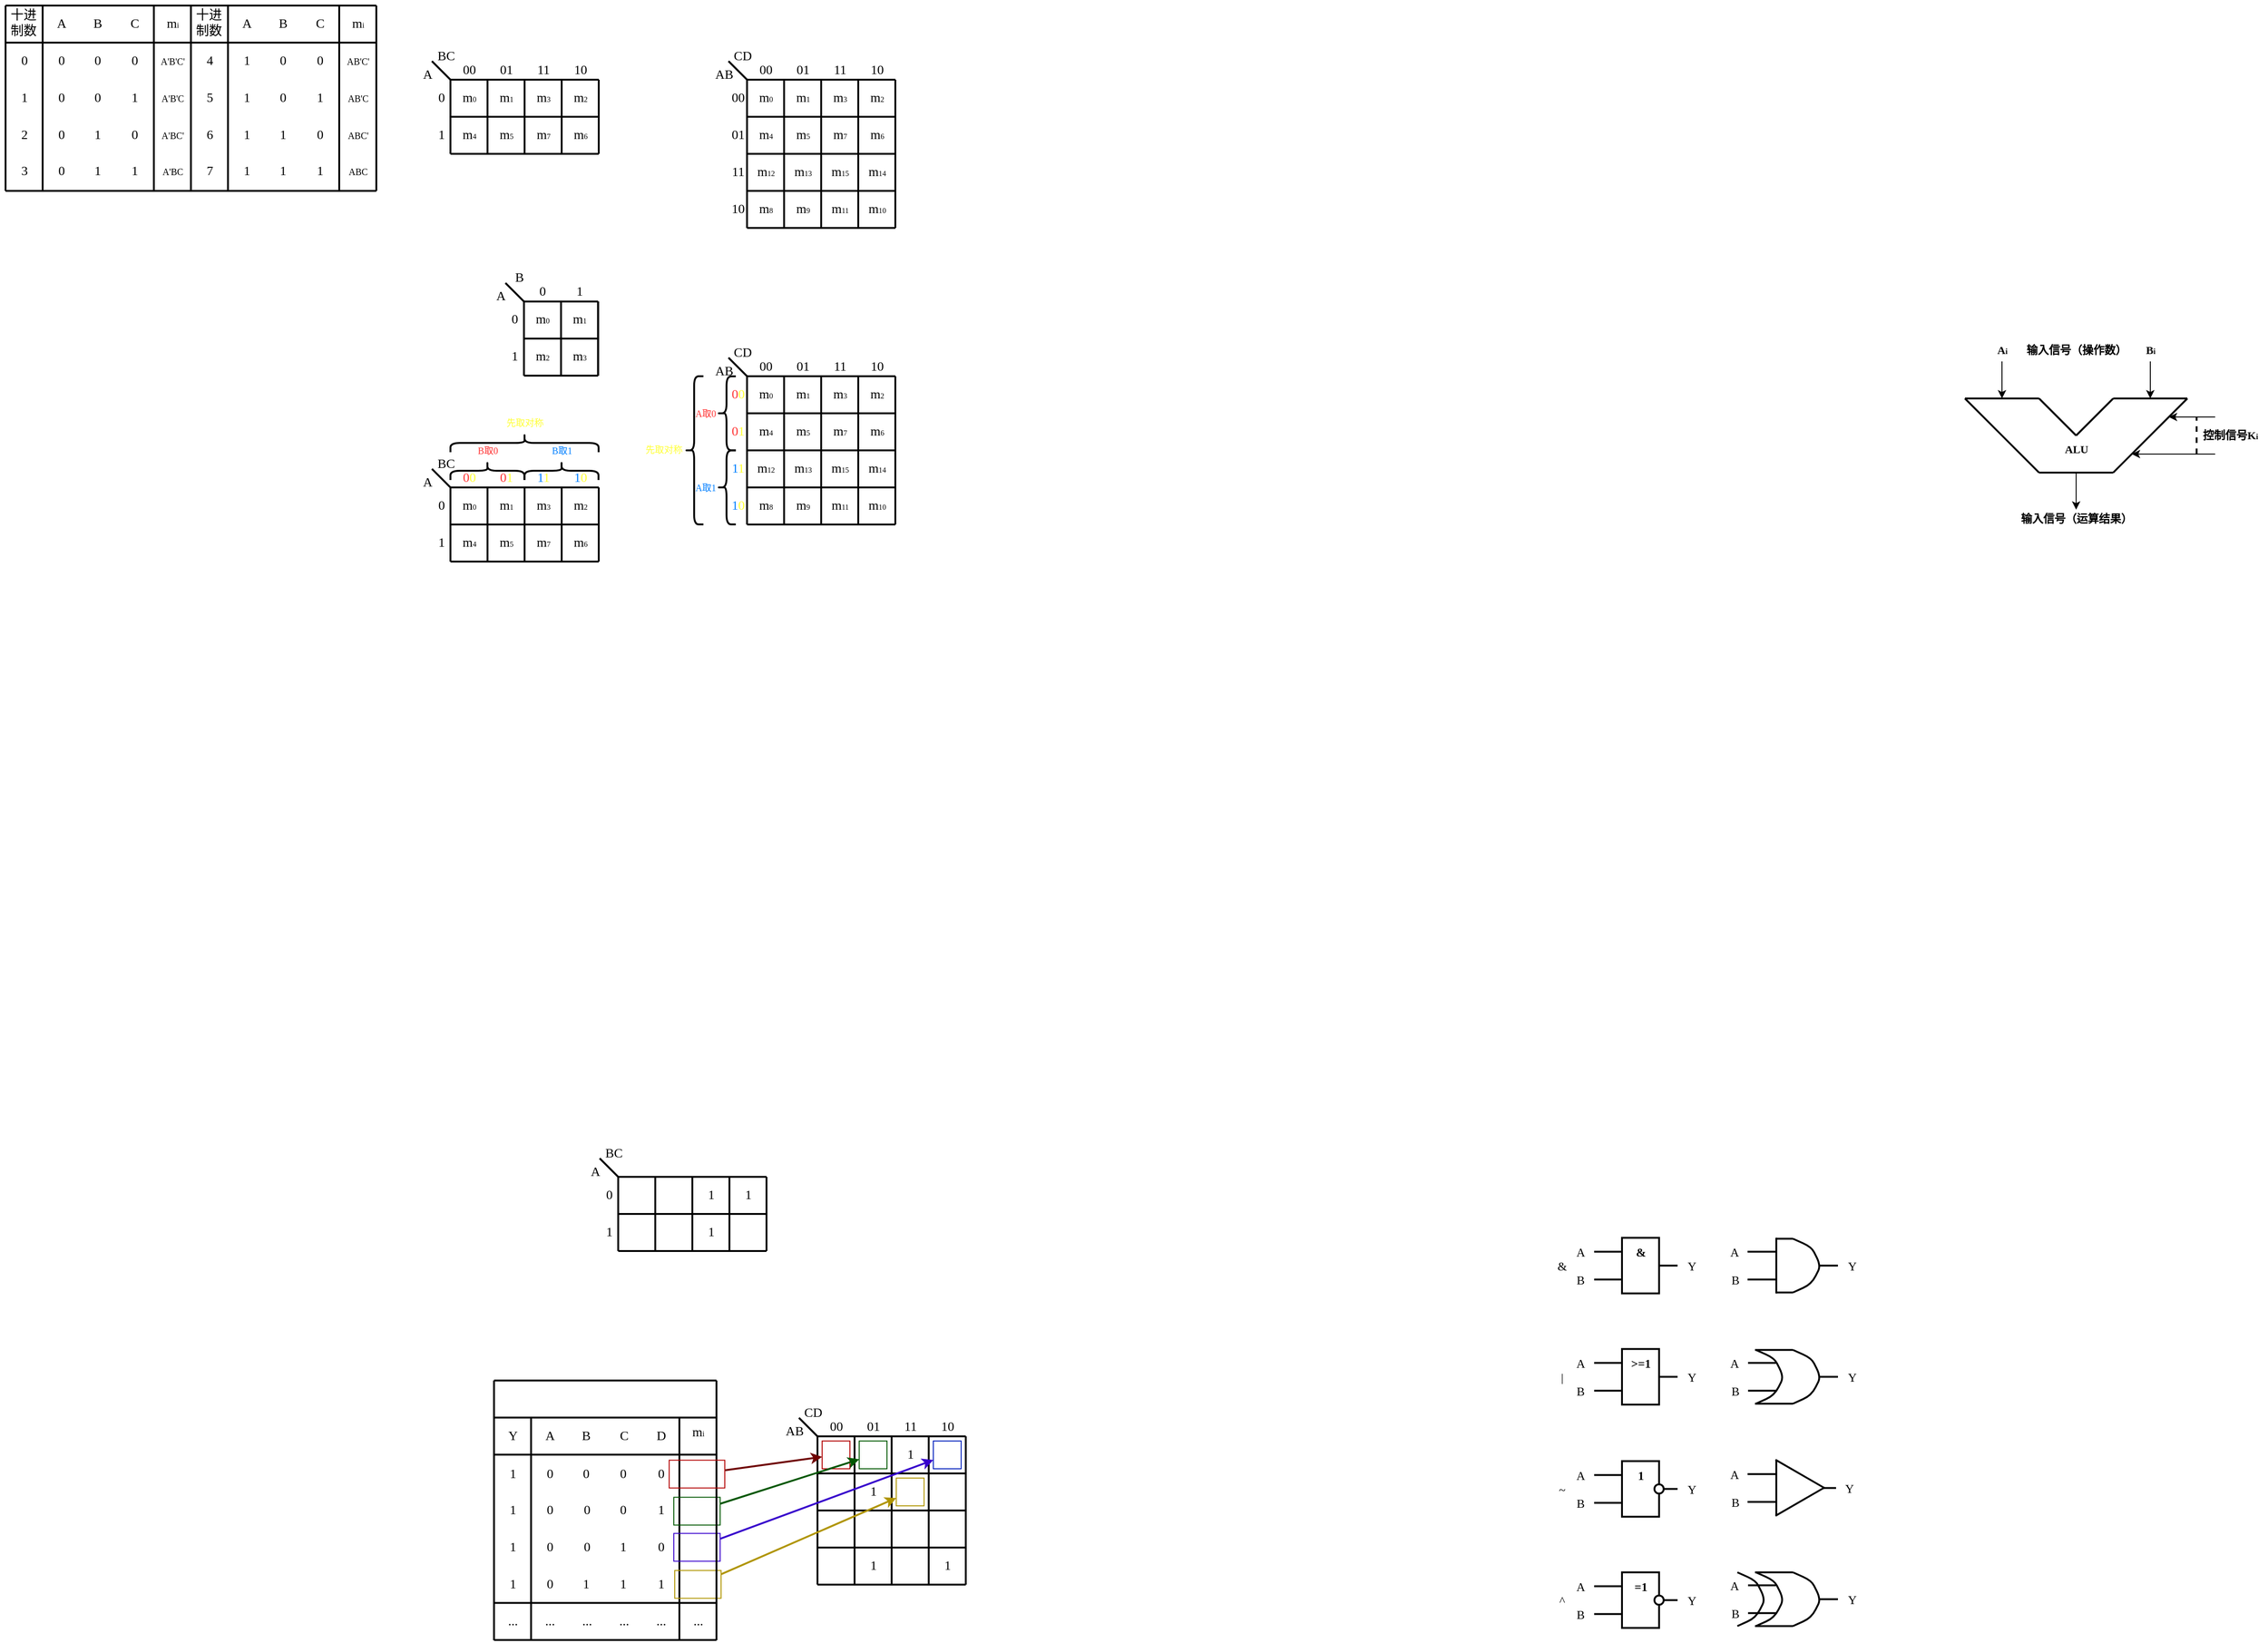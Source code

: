 <mxfile>
    <diagram id="m_cHj5N8Y8HcQLpZVMFY" name="第 1 页">
        <mxGraphModel dx="9600" dy="6410" grid="1" gridSize="10" guides="1" tooltips="1" connect="1" arrows="1" fold="1" page="1" pageScale="1" pageWidth="50000" pageHeight="50000" math="0" shadow="0">
            <root>
                <mxCell id="0"/>
                <mxCell id="1" parent="0"/>
                <mxCell id="3" value="" style="endArrow=none;html=1;fontFamily=Comic Sans MS;fontSize=14;strokeWidth=2;" edge="1" parent="1">
                    <mxGeometry width="50" height="50" relative="1" as="geometry">
                        <mxPoint x="926" y="776" as="sourcePoint"/>
                        <mxPoint x="1126" y="776" as="targetPoint"/>
                    </mxGeometry>
                </mxCell>
                <mxCell id="4" value="" style="endArrow=none;html=1;fontFamily=Comic Sans MS;fontSize=14;strokeWidth=2;" edge="1" parent="1">
                    <mxGeometry width="50" height="50" relative="1" as="geometry">
                        <mxPoint x="926" y="776" as="sourcePoint"/>
                        <mxPoint x="926" y="976" as="targetPoint"/>
                    </mxGeometry>
                </mxCell>
                <mxCell id="5" value="" style="endArrow=none;html=1;fontFamily=Comic Sans MS;fontSize=14;strokeWidth=2;" edge="1" parent="1">
                    <mxGeometry width="50" height="50" relative="1" as="geometry">
                        <mxPoint x="1086" y="776" as="sourcePoint"/>
                        <mxPoint x="1086" y="976" as="targetPoint"/>
                    </mxGeometry>
                </mxCell>
                <mxCell id="6" value="" style="endArrow=none;html=1;fontFamily=Comic Sans MS;fontSize=14;strokeWidth=2;" edge="1" parent="1">
                    <mxGeometry width="50" height="50" relative="1" as="geometry">
                        <mxPoint x="926" y="976" as="sourcePoint"/>
                        <mxPoint x="1126" y="976" as="targetPoint"/>
                    </mxGeometry>
                </mxCell>
                <mxCell id="7" value="" style="endArrow=none;html=1;fontFamily=Comic Sans MS;fontSize=14;strokeWidth=2;" edge="1" parent="1">
                    <mxGeometry width="50" height="50" relative="1" as="geometry">
                        <mxPoint x="926" y="816" as="sourcePoint"/>
                        <mxPoint x="1126" y="816" as="targetPoint"/>
                    </mxGeometry>
                </mxCell>
                <mxCell id="8" value="" style="endArrow=none;html=1;fontFamily=Comic Sans MS;fontSize=14;strokeWidth=2;" edge="1" parent="1">
                    <mxGeometry width="50" height="50" relative="1" as="geometry">
                        <mxPoint x="966" y="776" as="sourcePoint"/>
                        <mxPoint x="966" y="976" as="targetPoint"/>
                    </mxGeometry>
                </mxCell>
                <mxCell id="9" value="" style="endArrow=none;html=1;fontFamily=Comic Sans MS;fontSize=14;strokeWidth=2;" edge="1" parent="1">
                    <mxGeometry width="50" height="50" relative="1" as="geometry">
                        <mxPoint x="1126" y="776" as="sourcePoint"/>
                        <mxPoint x="1126" y="976" as="targetPoint"/>
                    </mxGeometry>
                </mxCell>
                <mxCell id="10" value="A" style="text;html=1;align=center;verticalAlign=middle;resizable=0;points=[];autosize=1;strokeColor=none;fillColor=none;fontFamily=Comic Sans MS;fontSize=14;strokeWidth=2;" vertex="1" parent="1">
                    <mxGeometry x="971" y="781" width="30" height="30" as="geometry"/>
                </mxCell>
                <mxCell id="11" value="B" style="text;html=1;align=center;verticalAlign=middle;resizable=0;points=[];autosize=1;strokeColor=none;fillColor=none;fontFamily=Comic Sans MS;fontSize=14;strokeWidth=2;" vertex="1" parent="1">
                    <mxGeometry x="1010" y="781" width="30" height="30" as="geometry"/>
                </mxCell>
                <mxCell id="12" value="十进&lt;br style=&quot;font-size: 14px;&quot;&gt;制数" style="text;html=1;align=center;verticalAlign=middle;resizable=0;points=[];autosize=1;strokeColor=none;fillColor=none;fontFamily=Comic Sans MS;fontSize=14;strokeWidth=2;" vertex="1" parent="1">
                    <mxGeometry x="920" y="770" width="50" height="50" as="geometry"/>
                </mxCell>
                <mxCell id="13" value="m&lt;font style=&quot;font-size: 8px;&quot;&gt;i&lt;/font&gt;" style="text;html=1;align=center;verticalAlign=middle;resizable=0;points=[];autosize=1;strokeColor=none;fillColor=none;fontFamily=Comic Sans MS;fontSize=14;strokeWidth=2;" vertex="1" parent="1">
                    <mxGeometry x="1086" y="781" width="40" height="30" as="geometry"/>
                </mxCell>
                <mxCell id="14" value="0" style="text;html=1;align=center;verticalAlign=middle;resizable=0;points=[];autosize=1;strokeColor=none;fillColor=none;fontSize=14;fontFamily=Comic Sans MS;" vertex="1" parent="1">
                    <mxGeometry x="931" y="821" width="30" height="30" as="geometry"/>
                </mxCell>
                <mxCell id="15" value="1" style="text;html=1;align=center;verticalAlign=middle;resizable=0;points=[];autosize=1;strokeColor=none;fillColor=none;fontSize=14;fontFamily=Comic Sans MS;" vertex="1" parent="1">
                    <mxGeometry x="931" y="861" width="30" height="30" as="geometry"/>
                </mxCell>
                <mxCell id="16" value="2" style="text;html=1;align=center;verticalAlign=middle;resizable=0;points=[];autosize=1;strokeColor=none;fillColor=none;fontSize=14;fontFamily=Comic Sans MS;" vertex="1" parent="1">
                    <mxGeometry x="931" y="901" width="30" height="30" as="geometry"/>
                </mxCell>
                <mxCell id="17" value="3" style="text;html=1;align=center;verticalAlign=middle;resizable=0;points=[];autosize=1;strokeColor=none;fillColor=none;fontSize=14;fontFamily=Comic Sans MS;" vertex="1" parent="1">
                    <mxGeometry x="931" y="940" width="30" height="30" as="geometry"/>
                </mxCell>
                <mxCell id="18" value="0" style="text;html=1;align=center;verticalAlign=middle;resizable=0;points=[];autosize=1;strokeColor=none;fillColor=none;fontSize=14;fontFamily=Comic Sans MS;" vertex="1" parent="1">
                    <mxGeometry x="971" y="821" width="30" height="30" as="geometry"/>
                </mxCell>
                <mxCell id="19" value="0" style="text;html=1;align=center;verticalAlign=middle;resizable=0;points=[];autosize=1;strokeColor=none;fillColor=none;fontSize=14;fontFamily=Comic Sans MS;" vertex="1" parent="1">
                    <mxGeometry x="1010" y="821" width="30" height="30" as="geometry"/>
                </mxCell>
                <mxCell id="20" value="0" style="text;html=1;align=center;verticalAlign=middle;resizable=0;points=[];autosize=1;strokeColor=none;fillColor=none;fontSize=14;fontFamily=Comic Sans MS;" vertex="1" parent="1">
                    <mxGeometry x="971" y="861" width="30" height="30" as="geometry"/>
                </mxCell>
                <mxCell id="21" value="0" style="text;html=1;align=center;verticalAlign=middle;resizable=0;points=[];autosize=1;strokeColor=none;fillColor=none;fontSize=14;fontFamily=Comic Sans MS;" vertex="1" parent="1">
                    <mxGeometry x="1010" y="861" width="30" height="30" as="geometry"/>
                </mxCell>
                <mxCell id="22" value="1" style="text;html=1;align=center;verticalAlign=middle;resizable=0;points=[];autosize=1;strokeColor=none;fillColor=none;fontSize=14;fontFamily=Comic Sans MS;" vertex="1" parent="1">
                    <mxGeometry x="1010" y="901" width="30" height="30" as="geometry"/>
                </mxCell>
                <mxCell id="23" value="0" style="text;html=1;align=center;verticalAlign=middle;resizable=0;points=[];autosize=1;strokeColor=none;fillColor=none;fontSize=14;fontFamily=Comic Sans MS;" vertex="1" parent="1">
                    <mxGeometry x="1050" y="901" width="30" height="30" as="geometry"/>
                </mxCell>
                <mxCell id="24" value="1" style="text;html=1;align=center;verticalAlign=middle;resizable=0;points=[];autosize=1;strokeColor=none;fillColor=none;fontSize=14;fontFamily=Comic Sans MS;" vertex="1" parent="1">
                    <mxGeometry x="1050" y="940" width="30" height="30" as="geometry"/>
                </mxCell>
                <mxCell id="25" value="1" style="text;html=1;align=center;verticalAlign=middle;resizable=0;points=[];autosize=1;strokeColor=none;fillColor=none;fontSize=14;fontFamily=Comic Sans MS;" vertex="1" parent="1">
                    <mxGeometry x="1010" y="940" width="30" height="30" as="geometry"/>
                </mxCell>
                <mxCell id="26" value="A'B'C'" style="text;html=1;align=center;verticalAlign=middle;resizable=0;points=[];autosize=1;strokeColor=none;fillColor=none;fontSize=10;fontFamily=Comic Sans MS;" vertex="1" parent="1">
                    <mxGeometry x="1081" y="821" width="50" height="30" as="geometry"/>
                </mxCell>
                <mxCell id="27" value="A'B'C" style="text;html=1;align=center;verticalAlign=middle;resizable=0;points=[];autosize=1;strokeColor=none;fillColor=none;fontSize=10;fontFamily=Comic Sans MS;" vertex="1" parent="1">
                    <mxGeometry x="1081" y="861" width="50" height="30" as="geometry"/>
                </mxCell>
                <mxCell id="28" value="A'BC'" style="text;html=1;align=center;verticalAlign=middle;resizable=0;points=[];autosize=1;strokeColor=none;fillColor=none;fontSize=10;fontFamily=Comic Sans MS;" vertex="1" parent="1">
                    <mxGeometry x="1081" y="901" width="50" height="30" as="geometry"/>
                </mxCell>
                <mxCell id="29" value="A'BC" style="text;html=1;align=center;verticalAlign=middle;resizable=0;points=[];autosize=1;strokeColor=none;fillColor=none;fontSize=10;fontFamily=Comic Sans MS;" vertex="1" parent="1">
                    <mxGeometry x="1081" y="940" width="50" height="30" as="geometry"/>
                </mxCell>
                <mxCell id="30" value="" style="endArrow=none;html=1;fontFamily=Comic Sans MS;fontSize=14;strokeWidth=2;" edge="1" parent="1">
                    <mxGeometry width="50" height="50" relative="1" as="geometry">
                        <mxPoint x="1406" y="856" as="sourcePoint"/>
                        <mxPoint x="1406" y="936" as="targetPoint"/>
                    </mxGeometry>
                </mxCell>
                <mxCell id="31" value="" style="endArrow=none;html=1;fontFamily=Comic Sans MS;fontSize=14;strokeWidth=2;" edge="1" parent="1">
                    <mxGeometry width="50" height="50" relative="1" as="geometry">
                        <mxPoint x="1486" y="856" as="sourcePoint"/>
                        <mxPoint x="1486" y="936" as="targetPoint"/>
                    </mxGeometry>
                </mxCell>
                <mxCell id="32" value="" style="endArrow=none;html=1;fontFamily=Comic Sans MS;fontSize=14;strokeWidth=2;" edge="1" parent="1">
                    <mxGeometry width="50" height="50" relative="1" as="geometry">
                        <mxPoint x="1566" y="936" as="sourcePoint"/>
                        <mxPoint x="1406" y="936" as="targetPoint"/>
                    </mxGeometry>
                </mxCell>
                <mxCell id="33" value="" style="endArrow=none;html=1;fontFamily=Comic Sans MS;fontSize=14;strokeWidth=2;" edge="1" parent="1">
                    <mxGeometry width="50" height="50" relative="1" as="geometry">
                        <mxPoint x="1566" y="856" as="sourcePoint"/>
                        <mxPoint x="1406" y="856" as="targetPoint"/>
                    </mxGeometry>
                </mxCell>
                <mxCell id="34" value="" style="endArrow=none;html=1;fontFamily=Comic Sans MS;fontSize=14;strokeWidth=2;" edge="1" parent="1">
                    <mxGeometry width="50" height="50" relative="1" as="geometry">
                        <mxPoint x="1406" y="856" as="sourcePoint"/>
                        <mxPoint x="1386" y="836" as="targetPoint"/>
                    </mxGeometry>
                </mxCell>
                <mxCell id="35" value="A" style="text;html=1;align=center;verticalAlign=middle;resizable=0;points=[];autosize=1;strokeColor=none;fillColor=none;fontSize=14;fontFamily=Comic Sans MS;" vertex="1" parent="1">
                    <mxGeometry x="1366" y="836" width="30" height="30" as="geometry"/>
                </mxCell>
                <mxCell id="36" value="BC" style="text;html=1;align=center;verticalAlign=middle;resizable=0;points=[];autosize=1;strokeColor=none;fillColor=none;fontSize=14;fontFamily=Comic Sans MS;" vertex="1" parent="1">
                    <mxGeometry x="1381" y="816" width="40" height="30" as="geometry"/>
                </mxCell>
                <mxCell id="37" value="00" style="text;html=1;align=center;verticalAlign=middle;resizable=0;points=[];autosize=1;strokeColor=none;fillColor=none;fontSize=14;fontFamily=Comic Sans MS;" vertex="1" parent="1">
                    <mxGeometry x="1406" y="831" width="40" height="30" as="geometry"/>
                </mxCell>
                <mxCell id="38" value="01" style="text;html=1;align=center;verticalAlign=middle;resizable=0;points=[];autosize=1;strokeColor=none;fillColor=none;fontSize=14;fontFamily=Comic Sans MS;" vertex="1" parent="1">
                    <mxGeometry x="1446" y="831" width="40" height="30" as="geometry"/>
                </mxCell>
                <mxCell id="39" value="0" style="text;html=1;align=center;verticalAlign=middle;resizable=0;points=[];autosize=1;strokeColor=none;fillColor=none;fontSize=14;fontFamily=Comic Sans MS;" vertex="1" parent="1">
                    <mxGeometry x="1381" y="861" width="30" height="30" as="geometry"/>
                </mxCell>
                <mxCell id="40" value="1" style="text;html=1;align=center;verticalAlign=middle;resizable=0;points=[];autosize=1;strokeColor=none;fillColor=none;fontSize=14;fontFamily=Comic Sans MS;" vertex="1" parent="1">
                    <mxGeometry x="1381" y="901" width="30" height="30" as="geometry"/>
                </mxCell>
                <mxCell id="41" value="" style="endArrow=none;html=1;fontFamily=Comic Sans MS;fontSize=14;strokeWidth=2;" edge="1" parent="1">
                    <mxGeometry width="50" height="50" relative="1" as="geometry">
                        <mxPoint x="1566" y="896" as="sourcePoint"/>
                        <mxPoint x="1406" y="896" as="targetPoint"/>
                    </mxGeometry>
                </mxCell>
                <mxCell id="42" value="" style="endArrow=none;html=1;fontFamily=Comic Sans MS;fontSize=14;strokeWidth=2;" edge="1" parent="1">
                    <mxGeometry width="50" height="50" relative="1" as="geometry">
                        <mxPoint x="1446" y="856" as="sourcePoint"/>
                        <mxPoint x="1446" y="936" as="targetPoint"/>
                    </mxGeometry>
                </mxCell>
                <mxCell id="43" value="m&lt;font style=&quot;font-size: 8px;&quot;&gt;0&lt;/font&gt;" style="text;html=1;align=center;verticalAlign=middle;resizable=0;points=[];autosize=1;strokeColor=none;fillColor=none;fontSize=14;fontFamily=Comic Sans MS;" vertex="1" parent="1">
                    <mxGeometry x="1406" y="861" width="40" height="30" as="geometry"/>
                </mxCell>
                <mxCell id="44" value="m&lt;span style=&quot;font-size: 8px;&quot;&gt;1&lt;/span&gt;" style="text;html=1;align=center;verticalAlign=middle;resizable=0;points=[];autosize=1;strokeColor=none;fillColor=none;fontSize=14;fontFamily=Comic Sans MS;" vertex="1" parent="1">
                    <mxGeometry x="1446" y="861" width="40" height="30" as="geometry"/>
                </mxCell>
                <mxCell id="45" value="m&lt;span style=&quot;font-size: 8px;&quot;&gt;4&lt;/span&gt;" style="text;html=1;align=center;verticalAlign=middle;resizable=0;points=[];autosize=1;strokeColor=none;fillColor=none;fontSize=14;fontFamily=Comic Sans MS;" vertex="1" parent="1">
                    <mxGeometry x="1406" y="901" width="40" height="30" as="geometry"/>
                </mxCell>
                <mxCell id="46" value="m&lt;span style=&quot;font-size: 8px;&quot;&gt;5&lt;/span&gt;" style="text;html=1;align=center;verticalAlign=middle;resizable=0;points=[];autosize=1;strokeColor=none;fillColor=none;fontSize=14;fontFamily=Comic Sans MS;" vertex="1" parent="1">
                    <mxGeometry x="1446" y="901" width="40" height="30" as="geometry"/>
                </mxCell>
                <mxCell id="47" value="C" style="text;html=1;align=center;verticalAlign=middle;resizable=0;points=[];autosize=1;strokeColor=none;fillColor=none;fontFamily=Comic Sans MS;fontSize=14;strokeWidth=2;" vertex="1" parent="1">
                    <mxGeometry x="1050" y="781" width="30" height="30" as="geometry"/>
                </mxCell>
                <mxCell id="48" value="0" style="text;html=1;align=center;verticalAlign=middle;resizable=0;points=[];autosize=1;strokeColor=none;fillColor=none;fontSize=14;fontFamily=Comic Sans MS;" vertex="1" parent="1">
                    <mxGeometry x="1050" y="821" width="30" height="30" as="geometry"/>
                </mxCell>
                <mxCell id="49" value="1" style="text;html=1;align=center;verticalAlign=middle;resizable=0;points=[];autosize=1;strokeColor=none;fillColor=none;fontSize=14;fontFamily=Comic Sans MS;" vertex="1" parent="1">
                    <mxGeometry x="1050" y="861" width="30" height="30" as="geometry"/>
                </mxCell>
                <mxCell id="50" value="0" style="text;html=1;align=center;verticalAlign=middle;resizable=0;points=[];autosize=1;strokeColor=none;fillColor=none;fontSize=14;fontFamily=Comic Sans MS;" vertex="1" parent="1">
                    <mxGeometry x="971" y="901" width="30" height="30" as="geometry"/>
                </mxCell>
                <mxCell id="51" value="0" style="text;html=1;align=center;verticalAlign=middle;resizable=0;points=[];autosize=1;strokeColor=none;fillColor=none;fontSize=14;fontFamily=Comic Sans MS;" vertex="1" parent="1">
                    <mxGeometry x="971" y="940" width="30" height="30" as="geometry"/>
                </mxCell>
                <mxCell id="52" value="" style="endArrow=none;html=1;fontFamily=Comic Sans MS;fontSize=14;strokeWidth=2;" edge="1" parent="1">
                    <mxGeometry width="50" height="50" relative="1" as="geometry">
                        <mxPoint x="1126" y="776" as="sourcePoint"/>
                        <mxPoint x="1326" y="776" as="targetPoint"/>
                    </mxGeometry>
                </mxCell>
                <mxCell id="53" value="" style="endArrow=none;html=1;fontFamily=Comic Sans MS;fontSize=14;strokeWidth=2;" edge="1" parent="1">
                    <mxGeometry width="50" height="50" relative="1" as="geometry">
                        <mxPoint x="1286" y="776" as="sourcePoint"/>
                        <mxPoint x="1286" y="976" as="targetPoint"/>
                    </mxGeometry>
                </mxCell>
                <mxCell id="54" value="" style="endArrow=none;html=1;fontFamily=Comic Sans MS;fontSize=14;strokeWidth=2;" edge="1" parent="1">
                    <mxGeometry width="50" height="50" relative="1" as="geometry">
                        <mxPoint x="1126" y="976" as="sourcePoint"/>
                        <mxPoint x="1326" y="976" as="targetPoint"/>
                    </mxGeometry>
                </mxCell>
                <mxCell id="55" value="" style="endArrow=none;html=1;fontFamily=Comic Sans MS;fontSize=14;strokeWidth=2;" edge="1" parent="1">
                    <mxGeometry width="50" height="50" relative="1" as="geometry">
                        <mxPoint x="1126" y="816" as="sourcePoint"/>
                        <mxPoint x="1326" y="816" as="targetPoint"/>
                    </mxGeometry>
                </mxCell>
                <mxCell id="56" value="" style="endArrow=none;html=1;fontFamily=Comic Sans MS;fontSize=14;strokeWidth=2;" edge="1" parent="1">
                    <mxGeometry width="50" height="50" relative="1" as="geometry">
                        <mxPoint x="1166" y="776" as="sourcePoint"/>
                        <mxPoint x="1166" y="976" as="targetPoint"/>
                    </mxGeometry>
                </mxCell>
                <mxCell id="57" value="" style="endArrow=none;html=1;fontFamily=Comic Sans MS;fontSize=14;strokeWidth=2;" edge="1" parent="1">
                    <mxGeometry width="50" height="50" relative="1" as="geometry">
                        <mxPoint x="1326" y="776" as="sourcePoint"/>
                        <mxPoint x="1326" y="976" as="targetPoint"/>
                    </mxGeometry>
                </mxCell>
                <mxCell id="58" value="A" style="text;html=1;align=center;verticalAlign=middle;resizable=0;points=[];autosize=1;strokeColor=none;fillColor=none;fontFamily=Comic Sans MS;fontSize=14;strokeWidth=2;" vertex="1" parent="1">
                    <mxGeometry x="1171" y="781" width="30" height="30" as="geometry"/>
                </mxCell>
                <mxCell id="59" value="B" style="text;html=1;align=center;verticalAlign=middle;resizable=0;points=[];autosize=1;strokeColor=none;fillColor=none;fontFamily=Comic Sans MS;fontSize=14;strokeWidth=2;" vertex="1" parent="1">
                    <mxGeometry x="1210" y="781" width="30" height="30" as="geometry"/>
                </mxCell>
                <mxCell id="60" value="十进&lt;br style=&quot;font-size: 14px;&quot;&gt;制数" style="text;html=1;align=center;verticalAlign=middle;resizable=0;points=[];autosize=1;strokeColor=none;fillColor=none;fontFamily=Comic Sans MS;fontSize=14;strokeWidth=2;" vertex="1" parent="1">
                    <mxGeometry x="1120" y="770" width="50" height="50" as="geometry"/>
                </mxCell>
                <mxCell id="61" value="m&lt;font style=&quot;font-size: 8px;&quot;&gt;i&lt;/font&gt;" style="text;html=1;align=center;verticalAlign=middle;resizable=0;points=[];autosize=1;strokeColor=none;fillColor=none;fontFamily=Comic Sans MS;fontSize=14;strokeWidth=2;" vertex="1" parent="1">
                    <mxGeometry x="1286" y="781" width="40" height="30" as="geometry"/>
                </mxCell>
                <mxCell id="62" value="4" style="text;html=1;align=center;verticalAlign=middle;resizable=0;points=[];autosize=1;strokeColor=none;fillColor=none;fontSize=14;fontFamily=Comic Sans MS;" vertex="1" parent="1">
                    <mxGeometry x="1131" y="821" width="30" height="30" as="geometry"/>
                </mxCell>
                <mxCell id="63" value="5" style="text;html=1;align=center;verticalAlign=middle;resizable=0;points=[];autosize=1;strokeColor=none;fillColor=none;fontSize=14;fontFamily=Comic Sans MS;" vertex="1" parent="1">
                    <mxGeometry x="1131" y="861" width="30" height="30" as="geometry"/>
                </mxCell>
                <mxCell id="64" value="6" style="text;html=1;align=center;verticalAlign=middle;resizable=0;points=[];autosize=1;strokeColor=none;fillColor=none;fontSize=14;fontFamily=Comic Sans MS;" vertex="1" parent="1">
                    <mxGeometry x="1131" y="901" width="30" height="30" as="geometry"/>
                </mxCell>
                <mxCell id="65" value="7" style="text;html=1;align=center;verticalAlign=middle;resizable=0;points=[];autosize=1;strokeColor=none;fillColor=none;fontSize=14;fontFamily=Comic Sans MS;" vertex="1" parent="1">
                    <mxGeometry x="1131" y="940" width="30" height="30" as="geometry"/>
                </mxCell>
                <mxCell id="66" value="1" style="text;html=1;align=center;verticalAlign=middle;resizable=0;points=[];autosize=1;strokeColor=none;fillColor=none;fontSize=14;fontFamily=Comic Sans MS;" vertex="1" parent="1">
                    <mxGeometry x="1171" y="821" width="30" height="30" as="geometry"/>
                </mxCell>
                <mxCell id="67" value="0" style="text;html=1;align=center;verticalAlign=middle;resizable=0;points=[];autosize=1;strokeColor=none;fillColor=none;fontSize=14;fontFamily=Comic Sans MS;" vertex="1" parent="1">
                    <mxGeometry x="1210" y="821" width="30" height="30" as="geometry"/>
                </mxCell>
                <mxCell id="68" value="1" style="text;html=1;align=center;verticalAlign=middle;resizable=0;points=[];autosize=1;strokeColor=none;fillColor=none;fontSize=14;fontFamily=Comic Sans MS;" vertex="1" parent="1">
                    <mxGeometry x="1171" y="861" width="30" height="30" as="geometry"/>
                </mxCell>
                <mxCell id="69" value="0" style="text;html=1;align=center;verticalAlign=middle;resizable=0;points=[];autosize=1;strokeColor=none;fillColor=none;fontSize=14;fontFamily=Comic Sans MS;" vertex="1" parent="1">
                    <mxGeometry x="1210" y="861" width="30" height="30" as="geometry"/>
                </mxCell>
                <mxCell id="70" value="1" style="text;html=1;align=center;verticalAlign=middle;resizable=0;points=[];autosize=1;strokeColor=none;fillColor=none;fontSize=14;fontFamily=Comic Sans MS;" vertex="1" parent="1">
                    <mxGeometry x="1210" y="901" width="30" height="30" as="geometry"/>
                </mxCell>
                <mxCell id="71" value="0" style="text;html=1;align=center;verticalAlign=middle;resizable=0;points=[];autosize=1;strokeColor=none;fillColor=none;fontSize=14;fontFamily=Comic Sans MS;" vertex="1" parent="1">
                    <mxGeometry x="1250" y="901" width="30" height="30" as="geometry"/>
                </mxCell>
                <mxCell id="72" value="1" style="text;html=1;align=center;verticalAlign=middle;resizable=0;points=[];autosize=1;strokeColor=none;fillColor=none;fontSize=14;fontFamily=Comic Sans MS;" vertex="1" parent="1">
                    <mxGeometry x="1250" y="940" width="30" height="30" as="geometry"/>
                </mxCell>
                <mxCell id="73" value="1" style="text;html=1;align=center;verticalAlign=middle;resizable=0;points=[];autosize=1;strokeColor=none;fillColor=none;fontSize=14;fontFamily=Comic Sans MS;" vertex="1" parent="1">
                    <mxGeometry x="1210" y="940" width="30" height="30" as="geometry"/>
                </mxCell>
                <mxCell id="74" value="AB'C'" style="text;html=1;align=center;verticalAlign=middle;resizable=0;points=[];autosize=1;strokeColor=none;fillColor=none;fontSize=10;fontFamily=Comic Sans MS;" vertex="1" parent="1">
                    <mxGeometry x="1281" y="821" width="50" height="30" as="geometry"/>
                </mxCell>
                <mxCell id="75" value="AB'C" style="text;html=1;align=center;verticalAlign=middle;resizable=0;points=[];autosize=1;strokeColor=none;fillColor=none;fontSize=10;fontFamily=Comic Sans MS;" vertex="1" parent="1">
                    <mxGeometry x="1281" y="861" width="50" height="30" as="geometry"/>
                </mxCell>
                <mxCell id="76" value="ABC'" style="text;html=1;align=center;verticalAlign=middle;resizable=0;points=[];autosize=1;strokeColor=none;fillColor=none;fontSize=10;fontFamily=Comic Sans MS;" vertex="1" parent="1">
                    <mxGeometry x="1281" y="901" width="50" height="30" as="geometry"/>
                </mxCell>
                <mxCell id="77" value="ABC" style="text;html=1;align=center;verticalAlign=middle;resizable=0;points=[];autosize=1;strokeColor=none;fillColor=none;fontSize=10;fontFamily=Comic Sans MS;" vertex="1" parent="1">
                    <mxGeometry x="1286" y="940" width="40" height="30" as="geometry"/>
                </mxCell>
                <mxCell id="78" value="C" style="text;html=1;align=center;verticalAlign=middle;resizable=0;points=[];autosize=1;strokeColor=none;fillColor=none;fontFamily=Comic Sans MS;fontSize=14;strokeWidth=2;" vertex="1" parent="1">
                    <mxGeometry x="1250" y="781" width="30" height="30" as="geometry"/>
                </mxCell>
                <mxCell id="79" value="0" style="text;html=1;align=center;verticalAlign=middle;resizable=0;points=[];autosize=1;strokeColor=none;fillColor=none;fontSize=14;fontFamily=Comic Sans MS;" vertex="1" parent="1">
                    <mxGeometry x="1250" y="821" width="30" height="30" as="geometry"/>
                </mxCell>
                <mxCell id="80" value="1" style="text;html=1;align=center;verticalAlign=middle;resizable=0;points=[];autosize=1;strokeColor=none;fillColor=none;fontSize=14;fontFamily=Comic Sans MS;" vertex="1" parent="1">
                    <mxGeometry x="1250" y="861" width="30" height="30" as="geometry"/>
                </mxCell>
                <mxCell id="81" value="1" style="text;html=1;align=center;verticalAlign=middle;resizable=0;points=[];autosize=1;strokeColor=none;fillColor=none;fontSize=14;fontFamily=Comic Sans MS;" vertex="1" parent="1">
                    <mxGeometry x="1171" y="901" width="30" height="30" as="geometry"/>
                </mxCell>
                <mxCell id="82" value="1" style="text;html=1;align=center;verticalAlign=middle;resizable=0;points=[];autosize=1;strokeColor=none;fillColor=none;fontSize=14;fontFamily=Comic Sans MS;" vertex="1" parent="1">
                    <mxGeometry x="1171" y="940" width="30" height="30" as="geometry"/>
                </mxCell>
                <mxCell id="83" value="" style="endArrow=none;html=1;fontFamily=Comic Sans MS;fontSize=14;strokeWidth=2;" edge="1" parent="1">
                    <mxGeometry width="50" height="50" relative="1" as="geometry">
                        <mxPoint x="1526" y="856" as="sourcePoint"/>
                        <mxPoint x="1526" y="936" as="targetPoint"/>
                    </mxGeometry>
                </mxCell>
                <mxCell id="84" value="11" style="text;html=1;align=center;verticalAlign=middle;resizable=0;points=[];autosize=1;strokeColor=none;fillColor=none;fontSize=14;fontFamily=Comic Sans MS;" vertex="1" parent="1">
                    <mxGeometry x="1486" y="831" width="40" height="30" as="geometry"/>
                </mxCell>
                <mxCell id="85" value="" style="endArrow=none;html=1;fontFamily=Comic Sans MS;fontSize=14;strokeWidth=2;" edge="1" parent="1">
                    <mxGeometry width="50" height="50" relative="1" as="geometry">
                        <mxPoint x="1486" y="856" as="sourcePoint"/>
                        <mxPoint x="1486" y="936" as="targetPoint"/>
                    </mxGeometry>
                </mxCell>
                <mxCell id="86" value="m&lt;span style=&quot;font-size: 8px;&quot;&gt;3&lt;/span&gt;" style="text;html=1;align=center;verticalAlign=middle;resizable=0;points=[];autosize=1;strokeColor=none;fillColor=none;fontSize=14;fontFamily=Comic Sans MS;" vertex="1" parent="1">
                    <mxGeometry x="1486" y="861" width="40" height="30" as="geometry"/>
                </mxCell>
                <mxCell id="87" value="m&lt;span style=&quot;font-size: 8px;&quot;&gt;7&lt;/span&gt;" style="text;html=1;align=center;verticalAlign=middle;resizable=0;points=[];autosize=1;strokeColor=none;fillColor=none;fontSize=14;fontFamily=Comic Sans MS;" vertex="1" parent="1">
                    <mxGeometry x="1486" y="901" width="40" height="30" as="geometry"/>
                </mxCell>
                <mxCell id="88" value="" style="endArrow=none;html=1;fontFamily=Comic Sans MS;fontSize=14;strokeWidth=2;" edge="1" parent="1">
                    <mxGeometry width="50" height="50" relative="1" as="geometry">
                        <mxPoint x="1566" y="856" as="sourcePoint"/>
                        <mxPoint x="1566" y="936" as="targetPoint"/>
                    </mxGeometry>
                </mxCell>
                <mxCell id="89" value="10" style="text;html=1;align=center;verticalAlign=middle;resizable=0;points=[];autosize=1;strokeColor=none;fillColor=none;fontSize=14;fontFamily=Comic Sans MS;" vertex="1" parent="1">
                    <mxGeometry x="1526" y="831" width="40" height="30" as="geometry"/>
                </mxCell>
                <mxCell id="90" value="m&lt;span style=&quot;font-size: 8px;&quot;&gt;2&lt;/span&gt;" style="text;html=1;align=center;verticalAlign=middle;resizable=0;points=[];autosize=1;strokeColor=none;fillColor=none;fontSize=14;fontFamily=Comic Sans MS;" vertex="1" parent="1">
                    <mxGeometry x="1526" y="861" width="40" height="30" as="geometry"/>
                </mxCell>
                <mxCell id="91" value="m&lt;span style=&quot;font-size: 8px;&quot;&gt;6&lt;/span&gt;" style="text;html=1;align=center;verticalAlign=middle;resizable=0;points=[];autosize=1;strokeColor=none;fillColor=none;fontSize=14;fontFamily=Comic Sans MS;" vertex="1" parent="1">
                    <mxGeometry x="1526" y="901" width="40" height="30" as="geometry"/>
                </mxCell>
                <mxCell id="92" value="" style="endArrow=none;html=1;fontFamily=Comic Sans MS;fontSize=14;strokeWidth=2;" edge="1" parent="1">
                    <mxGeometry width="50" height="50" relative="1" as="geometry">
                        <mxPoint x="1726" y="856" as="sourcePoint"/>
                        <mxPoint x="1726" y="936" as="targetPoint"/>
                    </mxGeometry>
                </mxCell>
                <mxCell id="93" value="" style="endArrow=none;html=1;fontFamily=Comic Sans MS;fontSize=14;strokeWidth=2;" edge="1" parent="1">
                    <mxGeometry width="50" height="50" relative="1" as="geometry">
                        <mxPoint x="1806" y="856" as="sourcePoint"/>
                        <mxPoint x="1806" y="936" as="targetPoint"/>
                    </mxGeometry>
                </mxCell>
                <mxCell id="94" value="" style="endArrow=none;html=1;fontFamily=Comic Sans MS;fontSize=14;strokeWidth=2;" edge="1" parent="1">
                    <mxGeometry width="50" height="50" relative="1" as="geometry">
                        <mxPoint x="1886" y="936" as="sourcePoint"/>
                        <mxPoint x="1726" y="936" as="targetPoint"/>
                    </mxGeometry>
                </mxCell>
                <mxCell id="95" value="" style="endArrow=none;html=1;fontFamily=Comic Sans MS;fontSize=14;strokeWidth=2;" edge="1" parent="1">
                    <mxGeometry width="50" height="50" relative="1" as="geometry">
                        <mxPoint x="1886" y="856" as="sourcePoint"/>
                        <mxPoint x="1726" y="856" as="targetPoint"/>
                    </mxGeometry>
                </mxCell>
                <mxCell id="96" value="" style="endArrow=none;html=1;fontFamily=Comic Sans MS;fontSize=14;strokeWidth=2;" edge="1" parent="1">
                    <mxGeometry width="50" height="50" relative="1" as="geometry">
                        <mxPoint x="1726" y="856" as="sourcePoint"/>
                        <mxPoint x="1706" y="836" as="targetPoint"/>
                    </mxGeometry>
                </mxCell>
                <mxCell id="97" value="AB" style="text;html=1;align=center;verticalAlign=middle;resizable=0;points=[];autosize=1;strokeColor=none;fillColor=none;fontSize=14;fontFamily=Comic Sans MS;" vertex="1" parent="1">
                    <mxGeometry x="1681" y="836" width="40" height="30" as="geometry"/>
                </mxCell>
                <mxCell id="98" value="CD" style="text;html=1;align=center;verticalAlign=middle;resizable=0;points=[];autosize=1;strokeColor=none;fillColor=none;fontSize=14;fontFamily=Comic Sans MS;" vertex="1" parent="1">
                    <mxGeometry x="1701" y="816" width="40" height="30" as="geometry"/>
                </mxCell>
                <mxCell id="99" value="00" style="text;html=1;align=center;verticalAlign=middle;resizable=0;points=[];autosize=1;strokeColor=none;fillColor=none;fontSize=14;fontFamily=Comic Sans MS;" vertex="1" parent="1">
                    <mxGeometry x="1726" y="831" width="40" height="30" as="geometry"/>
                </mxCell>
                <mxCell id="100" value="01" style="text;html=1;align=center;verticalAlign=middle;resizable=0;points=[];autosize=1;strokeColor=none;fillColor=none;fontSize=14;fontFamily=Comic Sans MS;" vertex="1" parent="1">
                    <mxGeometry x="1766" y="831" width="40" height="30" as="geometry"/>
                </mxCell>
                <mxCell id="101" value="00" style="text;html=1;align=center;verticalAlign=middle;resizable=0;points=[];autosize=1;strokeColor=none;fillColor=none;fontSize=14;fontFamily=Comic Sans MS;" vertex="1" parent="1">
                    <mxGeometry x="1696" y="861" width="40" height="30" as="geometry"/>
                </mxCell>
                <mxCell id="102" value="01" style="text;html=1;align=center;verticalAlign=middle;resizable=0;points=[];autosize=1;strokeColor=none;fillColor=none;fontSize=14;fontFamily=Comic Sans MS;" vertex="1" parent="1">
                    <mxGeometry x="1696" y="901" width="40" height="30" as="geometry"/>
                </mxCell>
                <mxCell id="103" value="" style="endArrow=none;html=1;fontFamily=Comic Sans MS;fontSize=14;strokeWidth=2;" edge="1" parent="1">
                    <mxGeometry width="50" height="50" relative="1" as="geometry">
                        <mxPoint x="1886" y="896" as="sourcePoint"/>
                        <mxPoint x="1726" y="896" as="targetPoint"/>
                    </mxGeometry>
                </mxCell>
                <mxCell id="104" value="" style="endArrow=none;html=1;fontFamily=Comic Sans MS;fontSize=14;strokeWidth=2;" edge="1" parent="1">
                    <mxGeometry width="50" height="50" relative="1" as="geometry">
                        <mxPoint x="1766" y="856" as="sourcePoint"/>
                        <mxPoint x="1766" y="936" as="targetPoint"/>
                    </mxGeometry>
                </mxCell>
                <mxCell id="105" value="m&lt;font style=&quot;font-size: 8px;&quot;&gt;0&lt;/font&gt;" style="text;html=1;align=center;verticalAlign=middle;resizable=0;points=[];autosize=1;strokeColor=none;fillColor=none;fontSize=14;fontFamily=Comic Sans MS;" vertex="1" parent="1">
                    <mxGeometry x="1726" y="861" width="40" height="30" as="geometry"/>
                </mxCell>
                <mxCell id="106" value="m&lt;span style=&quot;font-size: 8px;&quot;&gt;1&lt;/span&gt;" style="text;html=1;align=center;verticalAlign=middle;resizable=0;points=[];autosize=1;strokeColor=none;fillColor=none;fontSize=14;fontFamily=Comic Sans MS;" vertex="1" parent="1">
                    <mxGeometry x="1766" y="861" width="40" height="30" as="geometry"/>
                </mxCell>
                <mxCell id="107" value="m&lt;span style=&quot;font-size: 8px;&quot;&gt;4&lt;/span&gt;" style="text;html=1;align=center;verticalAlign=middle;resizable=0;points=[];autosize=1;strokeColor=none;fillColor=none;fontSize=14;fontFamily=Comic Sans MS;" vertex="1" parent="1">
                    <mxGeometry x="1726" y="901" width="40" height="30" as="geometry"/>
                </mxCell>
                <mxCell id="108" value="m&lt;span style=&quot;font-size: 8px;&quot;&gt;5&lt;/span&gt;" style="text;html=1;align=center;verticalAlign=middle;resizable=0;points=[];autosize=1;strokeColor=none;fillColor=none;fontSize=14;fontFamily=Comic Sans MS;" vertex="1" parent="1">
                    <mxGeometry x="1766" y="901" width="40" height="30" as="geometry"/>
                </mxCell>
                <mxCell id="109" value="" style="endArrow=none;html=1;fontFamily=Comic Sans MS;fontSize=14;strokeWidth=2;" edge="1" parent="1">
                    <mxGeometry width="50" height="50" relative="1" as="geometry">
                        <mxPoint x="1846" y="856" as="sourcePoint"/>
                        <mxPoint x="1846" y="936" as="targetPoint"/>
                    </mxGeometry>
                </mxCell>
                <mxCell id="110" value="11" style="text;html=1;align=center;verticalAlign=middle;resizable=0;points=[];autosize=1;strokeColor=none;fillColor=none;fontSize=14;fontFamily=Comic Sans MS;" vertex="1" parent="1">
                    <mxGeometry x="1806" y="831" width="40" height="30" as="geometry"/>
                </mxCell>
                <mxCell id="111" value="" style="endArrow=none;html=1;fontFamily=Comic Sans MS;fontSize=14;strokeWidth=2;" edge="1" parent="1">
                    <mxGeometry width="50" height="50" relative="1" as="geometry">
                        <mxPoint x="1806" y="856" as="sourcePoint"/>
                        <mxPoint x="1806" y="936" as="targetPoint"/>
                    </mxGeometry>
                </mxCell>
                <mxCell id="112" value="m&lt;span style=&quot;font-size: 8px;&quot;&gt;3&lt;/span&gt;" style="text;html=1;align=center;verticalAlign=middle;resizable=0;points=[];autosize=1;strokeColor=none;fillColor=none;fontSize=14;fontFamily=Comic Sans MS;" vertex="1" parent="1">
                    <mxGeometry x="1806" y="861" width="40" height="30" as="geometry"/>
                </mxCell>
                <mxCell id="113" value="m&lt;span style=&quot;font-size: 8px;&quot;&gt;7&lt;/span&gt;" style="text;html=1;align=center;verticalAlign=middle;resizable=0;points=[];autosize=1;strokeColor=none;fillColor=none;fontSize=14;fontFamily=Comic Sans MS;" vertex="1" parent="1">
                    <mxGeometry x="1806" y="901" width="40" height="30" as="geometry"/>
                </mxCell>
                <mxCell id="114" value="" style="endArrow=none;html=1;fontFamily=Comic Sans MS;fontSize=14;strokeWidth=2;" edge="1" parent="1">
                    <mxGeometry width="50" height="50" relative="1" as="geometry">
                        <mxPoint x="1886" y="856" as="sourcePoint"/>
                        <mxPoint x="1886" y="936" as="targetPoint"/>
                    </mxGeometry>
                </mxCell>
                <mxCell id="115" value="10" style="text;html=1;align=center;verticalAlign=middle;resizable=0;points=[];autosize=1;strokeColor=none;fillColor=none;fontSize=14;fontFamily=Comic Sans MS;" vertex="1" parent="1">
                    <mxGeometry x="1846" y="831" width="40" height="30" as="geometry"/>
                </mxCell>
                <mxCell id="116" value="m&lt;span style=&quot;font-size: 8px;&quot;&gt;2&lt;/span&gt;" style="text;html=1;align=center;verticalAlign=middle;resizable=0;points=[];autosize=1;strokeColor=none;fillColor=none;fontSize=14;fontFamily=Comic Sans MS;" vertex="1" parent="1">
                    <mxGeometry x="1846" y="861" width="40" height="30" as="geometry"/>
                </mxCell>
                <mxCell id="117" value="m&lt;span style=&quot;font-size: 8px;&quot;&gt;6&lt;/span&gt;" style="text;html=1;align=center;verticalAlign=middle;resizable=0;points=[];autosize=1;strokeColor=none;fillColor=none;fontSize=14;fontFamily=Comic Sans MS;" vertex="1" parent="1">
                    <mxGeometry x="1846" y="901" width="40" height="30" as="geometry"/>
                </mxCell>
                <mxCell id="118" value="" style="endArrow=none;html=1;fontFamily=Comic Sans MS;fontSize=14;strokeWidth=2;" edge="1" parent="1">
                    <mxGeometry width="50" height="50" relative="1" as="geometry">
                        <mxPoint x="1726" y="936" as="sourcePoint"/>
                        <mxPoint x="1726" y="1016" as="targetPoint"/>
                    </mxGeometry>
                </mxCell>
                <mxCell id="119" value="" style="endArrow=none;html=1;fontFamily=Comic Sans MS;fontSize=14;strokeWidth=2;" edge="1" parent="1">
                    <mxGeometry width="50" height="50" relative="1" as="geometry">
                        <mxPoint x="1806" y="936" as="sourcePoint"/>
                        <mxPoint x="1806" y="1016" as="targetPoint"/>
                    </mxGeometry>
                </mxCell>
                <mxCell id="120" value="" style="endArrow=none;html=1;fontFamily=Comic Sans MS;fontSize=14;strokeWidth=2;" edge="1" parent="1">
                    <mxGeometry width="50" height="50" relative="1" as="geometry">
                        <mxPoint x="1886" y="1016" as="sourcePoint"/>
                        <mxPoint x="1726" y="1016" as="targetPoint"/>
                    </mxGeometry>
                </mxCell>
                <mxCell id="121" value="11" style="text;html=1;align=center;verticalAlign=middle;resizable=0;points=[];autosize=1;strokeColor=none;fillColor=none;fontSize=14;fontFamily=Comic Sans MS;" vertex="1" parent="1">
                    <mxGeometry x="1696" y="941" width="40" height="30" as="geometry"/>
                </mxCell>
                <mxCell id="122" value="10" style="text;html=1;align=center;verticalAlign=middle;resizable=0;points=[];autosize=1;strokeColor=none;fillColor=none;fontSize=14;fontFamily=Comic Sans MS;" vertex="1" parent="1">
                    <mxGeometry x="1696" y="981" width="40" height="30" as="geometry"/>
                </mxCell>
                <mxCell id="123" value="" style="endArrow=none;html=1;fontFamily=Comic Sans MS;fontSize=14;strokeWidth=2;" edge="1" parent="1">
                    <mxGeometry width="50" height="50" relative="1" as="geometry">
                        <mxPoint x="1886" y="976" as="sourcePoint"/>
                        <mxPoint x="1726" y="976" as="targetPoint"/>
                    </mxGeometry>
                </mxCell>
                <mxCell id="124" value="" style="endArrow=none;html=1;fontFamily=Comic Sans MS;fontSize=14;strokeWidth=2;" edge="1" parent="1">
                    <mxGeometry width="50" height="50" relative="1" as="geometry">
                        <mxPoint x="1766" y="936" as="sourcePoint"/>
                        <mxPoint x="1766" y="1016" as="targetPoint"/>
                    </mxGeometry>
                </mxCell>
                <mxCell id="125" value="m&lt;span style=&quot;font-size: 8px;&quot;&gt;12&lt;/span&gt;" style="text;html=1;align=center;verticalAlign=middle;resizable=0;points=[];autosize=1;strokeColor=none;fillColor=none;fontSize=14;fontFamily=Comic Sans MS;" vertex="1" parent="1">
                    <mxGeometry x="1726" y="941" width="40" height="30" as="geometry"/>
                </mxCell>
                <mxCell id="126" value="m&lt;span style=&quot;font-size: 8px;&quot;&gt;13&lt;/span&gt;" style="text;html=1;align=center;verticalAlign=middle;resizable=0;points=[];autosize=1;strokeColor=none;fillColor=none;fontSize=14;fontFamily=Comic Sans MS;" vertex="1" parent="1">
                    <mxGeometry x="1766" y="941" width="40" height="30" as="geometry"/>
                </mxCell>
                <mxCell id="127" value="m&lt;span style=&quot;font-size: 8px;&quot;&gt;8&lt;/span&gt;" style="text;html=1;align=center;verticalAlign=middle;resizable=0;points=[];autosize=1;strokeColor=none;fillColor=none;fontSize=14;fontFamily=Comic Sans MS;" vertex="1" parent="1">
                    <mxGeometry x="1726" y="981" width="40" height="30" as="geometry"/>
                </mxCell>
                <mxCell id="128" value="m&lt;span style=&quot;font-size: 8px;&quot;&gt;9&lt;/span&gt;" style="text;html=1;align=center;verticalAlign=middle;resizable=0;points=[];autosize=1;strokeColor=none;fillColor=none;fontSize=14;fontFamily=Comic Sans MS;" vertex="1" parent="1">
                    <mxGeometry x="1766" y="981" width="40" height="30" as="geometry"/>
                </mxCell>
                <mxCell id="129" value="" style="endArrow=none;html=1;fontFamily=Comic Sans MS;fontSize=14;strokeWidth=2;" edge="1" parent="1">
                    <mxGeometry width="50" height="50" relative="1" as="geometry">
                        <mxPoint x="1846" y="936" as="sourcePoint"/>
                        <mxPoint x="1846" y="1016" as="targetPoint"/>
                    </mxGeometry>
                </mxCell>
                <mxCell id="130" value="" style="endArrow=none;html=1;fontFamily=Comic Sans MS;fontSize=14;strokeWidth=2;" edge="1" parent="1">
                    <mxGeometry width="50" height="50" relative="1" as="geometry">
                        <mxPoint x="1806" y="936" as="sourcePoint"/>
                        <mxPoint x="1806" y="1016" as="targetPoint"/>
                    </mxGeometry>
                </mxCell>
                <mxCell id="131" value="m&lt;span style=&quot;font-size: 8px;&quot;&gt;15&lt;/span&gt;" style="text;html=1;align=center;verticalAlign=middle;resizable=0;points=[];autosize=1;strokeColor=none;fillColor=none;fontSize=14;fontFamily=Comic Sans MS;" vertex="1" parent="1">
                    <mxGeometry x="1806" y="941" width="40" height="30" as="geometry"/>
                </mxCell>
                <mxCell id="132" value="m&lt;span style=&quot;font-size: 8px;&quot;&gt;11&lt;/span&gt;" style="text;html=1;align=center;verticalAlign=middle;resizable=0;points=[];autosize=1;strokeColor=none;fillColor=none;fontSize=14;fontFamily=Comic Sans MS;" vertex="1" parent="1">
                    <mxGeometry x="1806" y="981" width="40" height="30" as="geometry"/>
                </mxCell>
                <mxCell id="133" value="" style="endArrow=none;html=1;fontFamily=Comic Sans MS;fontSize=14;strokeWidth=2;" edge="1" parent="1">
                    <mxGeometry width="50" height="50" relative="1" as="geometry">
                        <mxPoint x="1886" y="936" as="sourcePoint"/>
                        <mxPoint x="1886" y="1016" as="targetPoint"/>
                    </mxGeometry>
                </mxCell>
                <mxCell id="134" value="m&lt;span style=&quot;font-size: 8px;&quot;&gt;14&lt;/span&gt;" style="text;html=1;align=center;verticalAlign=middle;resizable=0;points=[];autosize=1;strokeColor=none;fillColor=none;fontSize=14;fontFamily=Comic Sans MS;" vertex="1" parent="1">
                    <mxGeometry x="1846" y="941" width="40" height="30" as="geometry"/>
                </mxCell>
                <mxCell id="135" value="m&lt;span style=&quot;font-size: 8px;&quot;&gt;10&lt;/span&gt;" style="text;html=1;align=center;verticalAlign=middle;resizable=0;points=[];autosize=1;strokeColor=none;fillColor=none;fontSize=14;fontFamily=Comic Sans MS;" vertex="1" parent="1">
                    <mxGeometry x="1846" y="981" width="40" height="30" as="geometry"/>
                </mxCell>
                <mxCell id="136" value="" style="endArrow=none;html=1;fontFamily=Comic Sans MS;fontSize=14;strokeWidth=2;" edge="1" parent="1">
                    <mxGeometry width="50" height="50" relative="1" as="geometry">
                        <mxPoint x="1726" y="1176" as="sourcePoint"/>
                        <mxPoint x="1726" y="1256" as="targetPoint"/>
                    </mxGeometry>
                </mxCell>
                <mxCell id="137" value="" style="endArrow=none;html=1;fontFamily=Comic Sans MS;fontSize=14;strokeWidth=2;" edge="1" parent="1">
                    <mxGeometry width="50" height="50" relative="1" as="geometry">
                        <mxPoint x="1806" y="1176" as="sourcePoint"/>
                        <mxPoint x="1806" y="1256" as="targetPoint"/>
                    </mxGeometry>
                </mxCell>
                <mxCell id="138" value="" style="endArrow=none;html=1;fontFamily=Comic Sans MS;fontSize=14;strokeWidth=2;" edge="1" parent="1">
                    <mxGeometry width="50" height="50" relative="1" as="geometry">
                        <mxPoint x="1886" y="1256" as="sourcePoint"/>
                        <mxPoint x="1726" y="1256" as="targetPoint"/>
                    </mxGeometry>
                </mxCell>
                <mxCell id="139" value="" style="endArrow=none;html=1;fontFamily=Comic Sans MS;fontSize=14;strokeWidth=2;" edge="1" parent="1">
                    <mxGeometry width="50" height="50" relative="1" as="geometry">
                        <mxPoint x="1886" y="1176" as="sourcePoint"/>
                        <mxPoint x="1726" y="1176" as="targetPoint"/>
                    </mxGeometry>
                </mxCell>
                <mxCell id="140" value="" style="endArrow=none;html=1;fontFamily=Comic Sans MS;fontSize=14;strokeWidth=2;" edge="1" parent="1">
                    <mxGeometry width="50" height="50" relative="1" as="geometry">
                        <mxPoint x="1726" y="1176" as="sourcePoint"/>
                        <mxPoint x="1706" y="1156" as="targetPoint"/>
                    </mxGeometry>
                </mxCell>
                <mxCell id="141" value="AB" style="text;html=1;align=center;verticalAlign=middle;resizable=0;points=[];autosize=1;strokeColor=none;fillColor=none;fontSize=14;fontFamily=Comic Sans MS;" vertex="1" parent="1">
                    <mxGeometry x="1681" y="1156" width="40" height="30" as="geometry"/>
                </mxCell>
                <mxCell id="142" value="CD" style="text;html=1;align=center;verticalAlign=middle;resizable=0;points=[];autosize=1;strokeColor=none;fillColor=none;fontSize=14;fontFamily=Comic Sans MS;" vertex="1" parent="1">
                    <mxGeometry x="1701" y="1136" width="40" height="30" as="geometry"/>
                </mxCell>
                <mxCell id="143" value="00" style="text;html=1;align=center;verticalAlign=middle;resizable=0;points=[];autosize=1;strokeColor=none;fillColor=none;fontSize=14;fontFamily=Comic Sans MS;" vertex="1" parent="1">
                    <mxGeometry x="1726" y="1151" width="40" height="30" as="geometry"/>
                </mxCell>
                <mxCell id="144" value="01" style="text;html=1;align=center;verticalAlign=middle;resizable=0;points=[];autosize=1;strokeColor=none;fillColor=none;fontSize=14;fontFamily=Comic Sans MS;" vertex="1" parent="1">
                    <mxGeometry x="1766" y="1151" width="40" height="30" as="geometry"/>
                </mxCell>
                <mxCell id="145" value="&lt;font color=&quot;#ff3333&quot;&gt;0&lt;/font&gt;&lt;font color=&quot;#ffff33&quot;&gt;0&lt;/font&gt;" style="text;html=1;align=center;verticalAlign=middle;resizable=0;points=[];autosize=1;strokeColor=none;fillColor=none;fontSize=14;fontFamily=Comic Sans MS;" vertex="1" parent="1">
                    <mxGeometry x="1696" y="1181" width="40" height="30" as="geometry"/>
                </mxCell>
                <mxCell id="146" value="&lt;font color=&quot;#ff3333&quot;&gt;0&lt;/font&gt;&lt;font color=&quot;#ffff33&quot;&gt;1&lt;/font&gt;" style="text;html=1;align=center;verticalAlign=middle;resizable=0;points=[];autosize=1;strokeColor=none;fillColor=none;fontSize=14;fontFamily=Comic Sans MS;" vertex="1" parent="1">
                    <mxGeometry x="1696" y="1221" width="40" height="30" as="geometry"/>
                </mxCell>
                <mxCell id="147" value="" style="endArrow=none;html=1;fontFamily=Comic Sans MS;fontSize=14;strokeWidth=2;" edge="1" parent="1">
                    <mxGeometry width="50" height="50" relative="1" as="geometry">
                        <mxPoint x="1886" y="1216" as="sourcePoint"/>
                        <mxPoint x="1726" y="1216" as="targetPoint"/>
                    </mxGeometry>
                </mxCell>
                <mxCell id="148" value="" style="endArrow=none;html=1;fontFamily=Comic Sans MS;fontSize=14;strokeWidth=2;" edge="1" parent="1">
                    <mxGeometry width="50" height="50" relative="1" as="geometry">
                        <mxPoint x="1766" y="1176" as="sourcePoint"/>
                        <mxPoint x="1766" y="1256" as="targetPoint"/>
                    </mxGeometry>
                </mxCell>
                <mxCell id="149" value="m&lt;font style=&quot;font-size: 8px;&quot;&gt;0&lt;/font&gt;" style="text;html=1;align=center;verticalAlign=middle;resizable=0;points=[];autosize=1;strokeColor=none;fillColor=none;fontSize=14;fontFamily=Comic Sans MS;" vertex="1" parent="1">
                    <mxGeometry x="1726" y="1181" width="40" height="30" as="geometry"/>
                </mxCell>
                <mxCell id="150" value="m&lt;span style=&quot;font-size: 8px;&quot;&gt;1&lt;/span&gt;" style="text;html=1;align=center;verticalAlign=middle;resizable=0;points=[];autosize=1;strokeColor=none;fillColor=none;fontSize=14;fontFamily=Comic Sans MS;" vertex="1" parent="1">
                    <mxGeometry x="1766" y="1181" width="40" height="30" as="geometry"/>
                </mxCell>
                <mxCell id="151" value="m&lt;span style=&quot;font-size: 8px;&quot;&gt;4&lt;/span&gt;" style="text;html=1;align=center;verticalAlign=middle;resizable=0;points=[];autosize=1;strokeColor=none;fillColor=none;fontSize=14;fontFamily=Comic Sans MS;" vertex="1" parent="1">
                    <mxGeometry x="1726" y="1221" width="40" height="30" as="geometry"/>
                </mxCell>
                <mxCell id="152" value="m&lt;span style=&quot;font-size: 8px;&quot;&gt;5&lt;/span&gt;" style="text;html=1;align=center;verticalAlign=middle;resizable=0;points=[];autosize=1;strokeColor=none;fillColor=none;fontSize=14;fontFamily=Comic Sans MS;" vertex="1" parent="1">
                    <mxGeometry x="1766" y="1221" width="40" height="30" as="geometry"/>
                </mxCell>
                <mxCell id="153" value="" style="endArrow=none;html=1;fontFamily=Comic Sans MS;fontSize=14;strokeWidth=2;" edge="1" parent="1">
                    <mxGeometry width="50" height="50" relative="1" as="geometry">
                        <mxPoint x="1846" y="1176" as="sourcePoint"/>
                        <mxPoint x="1846" y="1256" as="targetPoint"/>
                    </mxGeometry>
                </mxCell>
                <mxCell id="154" value="11" style="text;html=1;align=center;verticalAlign=middle;resizable=0;points=[];autosize=1;strokeColor=none;fillColor=none;fontSize=14;fontFamily=Comic Sans MS;" vertex="1" parent="1">
                    <mxGeometry x="1806" y="1151" width="40" height="30" as="geometry"/>
                </mxCell>
                <mxCell id="155" value="" style="endArrow=none;html=1;fontFamily=Comic Sans MS;fontSize=14;strokeWidth=2;" edge="1" parent="1">
                    <mxGeometry width="50" height="50" relative="1" as="geometry">
                        <mxPoint x="1806" y="1176" as="sourcePoint"/>
                        <mxPoint x="1806" y="1256" as="targetPoint"/>
                    </mxGeometry>
                </mxCell>
                <mxCell id="156" value="m&lt;span style=&quot;font-size: 8px;&quot;&gt;3&lt;/span&gt;" style="text;html=1;align=center;verticalAlign=middle;resizable=0;points=[];autosize=1;strokeColor=none;fillColor=none;fontSize=14;fontFamily=Comic Sans MS;" vertex="1" parent="1">
                    <mxGeometry x="1806" y="1181" width="40" height="30" as="geometry"/>
                </mxCell>
                <mxCell id="157" value="m&lt;span style=&quot;font-size: 8px;&quot;&gt;7&lt;/span&gt;" style="text;html=1;align=center;verticalAlign=middle;resizable=0;points=[];autosize=1;strokeColor=none;fillColor=none;fontSize=14;fontFamily=Comic Sans MS;" vertex="1" parent="1">
                    <mxGeometry x="1806" y="1221" width="40" height="30" as="geometry"/>
                </mxCell>
                <mxCell id="158" value="" style="endArrow=none;html=1;fontFamily=Comic Sans MS;fontSize=14;strokeWidth=2;" edge="1" parent="1">
                    <mxGeometry width="50" height="50" relative="1" as="geometry">
                        <mxPoint x="1886" y="1176" as="sourcePoint"/>
                        <mxPoint x="1886" y="1256" as="targetPoint"/>
                    </mxGeometry>
                </mxCell>
                <mxCell id="159" value="10" style="text;html=1;align=center;verticalAlign=middle;resizable=0;points=[];autosize=1;strokeColor=none;fillColor=none;fontSize=14;fontFamily=Comic Sans MS;" vertex="1" parent="1">
                    <mxGeometry x="1846" y="1151" width="40" height="30" as="geometry"/>
                </mxCell>
                <mxCell id="160" value="m&lt;span style=&quot;font-size: 8px;&quot;&gt;2&lt;/span&gt;" style="text;html=1;align=center;verticalAlign=middle;resizable=0;points=[];autosize=1;strokeColor=none;fillColor=none;fontSize=14;fontFamily=Comic Sans MS;" vertex="1" parent="1">
                    <mxGeometry x="1846" y="1181" width="40" height="30" as="geometry"/>
                </mxCell>
                <mxCell id="161" value="m&lt;span style=&quot;font-size: 8px;&quot;&gt;6&lt;/span&gt;" style="text;html=1;align=center;verticalAlign=middle;resizable=0;points=[];autosize=1;strokeColor=none;fillColor=none;fontSize=14;fontFamily=Comic Sans MS;" vertex="1" parent="1">
                    <mxGeometry x="1846" y="1221" width="40" height="30" as="geometry"/>
                </mxCell>
                <mxCell id="162" value="" style="endArrow=none;html=1;fontFamily=Comic Sans MS;fontSize=14;strokeWidth=2;" edge="1" parent="1">
                    <mxGeometry width="50" height="50" relative="1" as="geometry">
                        <mxPoint x="1726" y="1256" as="sourcePoint"/>
                        <mxPoint x="1726" y="1336" as="targetPoint"/>
                    </mxGeometry>
                </mxCell>
                <mxCell id="163" value="" style="endArrow=none;html=1;fontFamily=Comic Sans MS;fontSize=14;strokeWidth=2;" edge="1" parent="1">
                    <mxGeometry width="50" height="50" relative="1" as="geometry">
                        <mxPoint x="1806" y="1256" as="sourcePoint"/>
                        <mxPoint x="1806" y="1336" as="targetPoint"/>
                    </mxGeometry>
                </mxCell>
                <mxCell id="164" value="" style="endArrow=none;html=1;fontFamily=Comic Sans MS;fontSize=14;strokeWidth=2;" edge="1" parent="1">
                    <mxGeometry width="50" height="50" relative="1" as="geometry">
                        <mxPoint x="1886" y="1336" as="sourcePoint"/>
                        <mxPoint x="1726" y="1336" as="targetPoint"/>
                    </mxGeometry>
                </mxCell>
                <mxCell id="165" value="&lt;font color=&quot;#007fff&quot;&gt;1&lt;/font&gt;&lt;font color=&quot;#ffff33&quot;&gt;1&lt;/font&gt;" style="text;html=1;align=center;verticalAlign=middle;resizable=0;points=[];autosize=1;strokeColor=none;fillColor=none;fontSize=14;fontFamily=Comic Sans MS;" vertex="1" parent="1">
                    <mxGeometry x="1696" y="1261" width="40" height="30" as="geometry"/>
                </mxCell>
                <mxCell id="166" value="&lt;font color=&quot;#007fff&quot;&gt;1&lt;/font&gt;&lt;font color=&quot;#ffff33&quot;&gt;0&lt;/font&gt;" style="text;html=1;align=center;verticalAlign=middle;resizable=0;points=[];autosize=1;strokeColor=none;fillColor=none;fontSize=14;fontFamily=Comic Sans MS;" vertex="1" parent="1">
                    <mxGeometry x="1696" y="1301" width="40" height="30" as="geometry"/>
                </mxCell>
                <mxCell id="167" value="" style="endArrow=none;html=1;fontFamily=Comic Sans MS;fontSize=14;strokeWidth=2;" edge="1" parent="1">
                    <mxGeometry width="50" height="50" relative="1" as="geometry">
                        <mxPoint x="1886" y="1296" as="sourcePoint"/>
                        <mxPoint x="1726" y="1296" as="targetPoint"/>
                    </mxGeometry>
                </mxCell>
                <mxCell id="168" value="" style="endArrow=none;html=1;fontFamily=Comic Sans MS;fontSize=14;strokeWidth=2;" edge="1" parent="1">
                    <mxGeometry width="50" height="50" relative="1" as="geometry">
                        <mxPoint x="1766" y="1256" as="sourcePoint"/>
                        <mxPoint x="1766" y="1336" as="targetPoint"/>
                    </mxGeometry>
                </mxCell>
                <mxCell id="169" value="m&lt;span style=&quot;font-size: 8px;&quot;&gt;12&lt;/span&gt;" style="text;html=1;align=center;verticalAlign=middle;resizable=0;points=[];autosize=1;strokeColor=none;fillColor=none;fontSize=14;fontFamily=Comic Sans MS;" vertex="1" parent="1">
                    <mxGeometry x="1726" y="1261" width="40" height="30" as="geometry"/>
                </mxCell>
                <mxCell id="170" value="m&lt;span style=&quot;font-size: 8px;&quot;&gt;13&lt;/span&gt;" style="text;html=1;align=center;verticalAlign=middle;resizable=0;points=[];autosize=1;strokeColor=none;fillColor=none;fontSize=14;fontFamily=Comic Sans MS;" vertex="1" parent="1">
                    <mxGeometry x="1766" y="1261" width="40" height="30" as="geometry"/>
                </mxCell>
                <mxCell id="171" value="m&lt;span style=&quot;font-size: 8px;&quot;&gt;8&lt;/span&gt;" style="text;html=1;align=center;verticalAlign=middle;resizable=0;points=[];autosize=1;strokeColor=none;fillColor=none;fontSize=14;fontFamily=Comic Sans MS;" vertex="1" parent="1">
                    <mxGeometry x="1726" y="1301" width="40" height="30" as="geometry"/>
                </mxCell>
                <mxCell id="172" value="m&lt;span style=&quot;font-size: 8px;&quot;&gt;9&lt;/span&gt;" style="text;html=1;align=center;verticalAlign=middle;resizable=0;points=[];autosize=1;strokeColor=none;fillColor=none;fontSize=14;fontFamily=Comic Sans MS;" vertex="1" parent="1">
                    <mxGeometry x="1766" y="1301" width="40" height="30" as="geometry"/>
                </mxCell>
                <mxCell id="173" value="" style="endArrow=none;html=1;fontFamily=Comic Sans MS;fontSize=14;strokeWidth=2;" edge="1" parent="1">
                    <mxGeometry width="50" height="50" relative="1" as="geometry">
                        <mxPoint x="1846" y="1256" as="sourcePoint"/>
                        <mxPoint x="1846" y="1336" as="targetPoint"/>
                    </mxGeometry>
                </mxCell>
                <mxCell id="174" value="" style="endArrow=none;html=1;fontFamily=Comic Sans MS;fontSize=14;strokeWidth=2;" edge="1" parent="1">
                    <mxGeometry width="50" height="50" relative="1" as="geometry">
                        <mxPoint x="1806" y="1256" as="sourcePoint"/>
                        <mxPoint x="1806" y="1336" as="targetPoint"/>
                    </mxGeometry>
                </mxCell>
                <mxCell id="175" value="m&lt;span style=&quot;font-size: 8px;&quot;&gt;15&lt;/span&gt;" style="text;html=1;align=center;verticalAlign=middle;resizable=0;points=[];autosize=1;strokeColor=none;fillColor=none;fontSize=14;fontFamily=Comic Sans MS;" vertex="1" parent="1">
                    <mxGeometry x="1806" y="1261" width="40" height="30" as="geometry"/>
                </mxCell>
                <mxCell id="176" value="m&lt;span style=&quot;font-size: 8px;&quot;&gt;11&lt;/span&gt;" style="text;html=1;align=center;verticalAlign=middle;resizable=0;points=[];autosize=1;strokeColor=none;fillColor=none;fontSize=14;fontFamily=Comic Sans MS;" vertex="1" parent="1">
                    <mxGeometry x="1806" y="1301" width="40" height="30" as="geometry"/>
                </mxCell>
                <mxCell id="177" value="" style="endArrow=none;html=1;fontFamily=Comic Sans MS;fontSize=14;strokeWidth=2;" edge="1" parent="1">
                    <mxGeometry width="50" height="50" relative="1" as="geometry">
                        <mxPoint x="1886" y="1256" as="sourcePoint"/>
                        <mxPoint x="1886" y="1336" as="targetPoint"/>
                    </mxGeometry>
                </mxCell>
                <mxCell id="178" value="m&lt;span style=&quot;font-size: 8px;&quot;&gt;14&lt;/span&gt;" style="text;html=1;align=center;verticalAlign=middle;resizable=0;points=[];autosize=1;strokeColor=none;fillColor=none;fontSize=14;fontFamily=Comic Sans MS;" vertex="1" parent="1">
                    <mxGeometry x="1846" y="1261" width="40" height="30" as="geometry"/>
                </mxCell>
                <mxCell id="179" value="m&lt;span style=&quot;font-size: 8px;&quot;&gt;10&lt;/span&gt;" style="text;html=1;align=center;verticalAlign=middle;resizable=0;points=[];autosize=1;strokeColor=none;fillColor=none;fontSize=14;fontFamily=Comic Sans MS;" vertex="1" parent="1">
                    <mxGeometry x="1846" y="1301" width="40" height="30" as="geometry"/>
                </mxCell>
                <mxCell id="180" value="" style="endArrow=none;html=1;fontFamily=Comic Sans MS;fontSize=14;strokeWidth=2;" edge="1" parent="1">
                    <mxGeometry width="50" height="50" relative="1" as="geometry">
                        <mxPoint x="1485.31" y="1095.37" as="sourcePoint"/>
                        <mxPoint x="1485.31" y="1175.37" as="targetPoint"/>
                    </mxGeometry>
                </mxCell>
                <mxCell id="181" value="" style="endArrow=none;html=1;fontFamily=Comic Sans MS;fontSize=14;strokeWidth=2;" edge="1" parent="1">
                    <mxGeometry width="50" height="50" relative="1" as="geometry">
                        <mxPoint x="1565.31" y="1095.37" as="sourcePoint"/>
                        <mxPoint x="1565.31" y="1175.37" as="targetPoint"/>
                    </mxGeometry>
                </mxCell>
                <mxCell id="182" value="" style="endArrow=none;html=1;fontFamily=Comic Sans MS;fontSize=14;strokeWidth=2;" edge="1" parent="1">
                    <mxGeometry width="50" height="50" relative="1" as="geometry">
                        <mxPoint x="1485.31" y="1095.37" as="sourcePoint"/>
                        <mxPoint x="1465.31" y="1075.37" as="targetPoint"/>
                    </mxGeometry>
                </mxCell>
                <mxCell id="183" value="A" style="text;html=1;align=center;verticalAlign=middle;resizable=0;points=[];autosize=1;strokeColor=none;fillColor=none;fontSize=14;fontFamily=Comic Sans MS;" vertex="1" parent="1">
                    <mxGeometry x="1445.31" y="1075.37" width="30" height="30" as="geometry"/>
                </mxCell>
                <mxCell id="184" value="B" style="text;html=1;align=center;verticalAlign=middle;resizable=0;points=[];autosize=1;strokeColor=none;fillColor=none;fontSize=14;fontFamily=Comic Sans MS;" vertex="1" parent="1">
                    <mxGeometry x="1465.31" y="1055.37" width="30" height="30" as="geometry"/>
                </mxCell>
                <mxCell id="185" value="0" style="text;html=1;align=center;verticalAlign=middle;resizable=0;points=[];autosize=1;strokeColor=none;fillColor=none;fontSize=14;fontFamily=Comic Sans MS;" vertex="1" parent="1">
                    <mxGeometry x="1490.31" y="1070.37" width="30" height="30" as="geometry"/>
                </mxCell>
                <mxCell id="186" value="1" style="text;html=1;align=center;verticalAlign=middle;resizable=0;points=[];autosize=1;strokeColor=none;fillColor=none;fontSize=14;fontFamily=Comic Sans MS;" vertex="1" parent="1">
                    <mxGeometry x="1530.31" y="1070.37" width="30" height="30" as="geometry"/>
                </mxCell>
                <mxCell id="187" value="0" style="text;html=1;align=center;verticalAlign=middle;resizable=0;points=[];autosize=1;strokeColor=none;fillColor=none;fontSize=14;fontFamily=Comic Sans MS;" vertex="1" parent="1">
                    <mxGeometry x="1460.31" y="1100.37" width="30" height="30" as="geometry"/>
                </mxCell>
                <mxCell id="188" value="1" style="text;html=1;align=center;verticalAlign=middle;resizable=0;points=[];autosize=1;strokeColor=none;fillColor=none;fontSize=14;fontFamily=Comic Sans MS;" vertex="1" parent="1">
                    <mxGeometry x="1460.31" y="1140.37" width="30" height="30" as="geometry"/>
                </mxCell>
                <mxCell id="189" value="" style="endArrow=none;html=1;fontFamily=Comic Sans MS;fontSize=14;strokeWidth=2;" edge="1" parent="1">
                    <mxGeometry width="50" height="50" relative="1" as="geometry">
                        <mxPoint x="1525.31" y="1095.37" as="sourcePoint"/>
                        <mxPoint x="1525.31" y="1175.37" as="targetPoint"/>
                    </mxGeometry>
                </mxCell>
                <mxCell id="190" value="m&lt;font style=&quot;font-size: 8px;&quot;&gt;0&lt;/font&gt;" style="text;html=1;align=center;verticalAlign=middle;resizable=0;points=[];autosize=1;strokeColor=none;fillColor=none;fontSize=14;fontFamily=Comic Sans MS;" vertex="1" parent="1">
                    <mxGeometry x="1485.31" y="1100.37" width="40" height="30" as="geometry"/>
                </mxCell>
                <mxCell id="191" value="m&lt;span style=&quot;font-size: 8px;&quot;&gt;1&lt;/span&gt;" style="text;html=1;align=center;verticalAlign=middle;resizable=0;points=[];autosize=1;strokeColor=none;fillColor=none;fontSize=14;fontFamily=Comic Sans MS;" vertex="1" parent="1">
                    <mxGeometry x="1525.31" y="1100.37" width="40" height="30" as="geometry"/>
                </mxCell>
                <mxCell id="192" value="m&lt;span style=&quot;font-size: 8px;&quot;&gt;2&lt;/span&gt;" style="text;html=1;align=center;verticalAlign=middle;resizable=0;points=[];autosize=1;strokeColor=none;fillColor=none;fontSize=14;fontFamily=Comic Sans MS;" vertex="1" parent="1">
                    <mxGeometry x="1485.31" y="1140.37" width="40" height="30" as="geometry"/>
                </mxCell>
                <mxCell id="193" value="m&lt;span style=&quot;font-size: 8px;&quot;&gt;3&lt;/span&gt;" style="text;html=1;align=center;verticalAlign=middle;resizable=0;points=[];autosize=1;strokeColor=none;fillColor=none;fontSize=14;fontFamily=Comic Sans MS;" vertex="1" parent="1">
                    <mxGeometry x="1525.31" y="1140.37" width="40" height="30" as="geometry"/>
                </mxCell>
                <mxCell id="194" value="" style="endArrow=none;html=1;fontFamily=Comic Sans MS;fontSize=14;strokeWidth=2;" edge="1" parent="1">
                    <mxGeometry width="50" height="50" relative="1" as="geometry">
                        <mxPoint x="1565.31" y="1095.37" as="sourcePoint"/>
                        <mxPoint x="1565.31" y="1175.37" as="targetPoint"/>
                    </mxGeometry>
                </mxCell>
                <mxCell id="195" value="" style="endArrow=none;html=1;fontFamily=Comic Sans MS;fontSize=14;strokeWidth=2;" edge="1" parent="1">
                    <mxGeometry width="50" height="50" relative="1" as="geometry">
                        <mxPoint x="1565.31" y="1095.37" as="sourcePoint"/>
                        <mxPoint x="1485.31" y="1095.37" as="targetPoint"/>
                    </mxGeometry>
                </mxCell>
                <mxCell id="196" value="" style="endArrow=none;html=1;fontFamily=Comic Sans MS;fontSize=14;strokeWidth=2;" edge="1" parent="1">
                    <mxGeometry width="50" height="50" relative="1" as="geometry">
                        <mxPoint x="1565.31" y="1175.37" as="sourcePoint"/>
                        <mxPoint x="1485.31" y="1175.37" as="targetPoint"/>
                    </mxGeometry>
                </mxCell>
                <mxCell id="197" value="" style="endArrow=none;html=1;fontFamily=Comic Sans MS;fontSize=14;strokeWidth=2;" edge="1" parent="1">
                    <mxGeometry width="50" height="50" relative="1" as="geometry">
                        <mxPoint x="1565.31" y="1135.37" as="sourcePoint"/>
                        <mxPoint x="1485.31" y="1135.37" as="targetPoint"/>
                    </mxGeometry>
                </mxCell>
                <mxCell id="198" value="" style="endArrow=none;html=1;fontFamily=Comic Sans MS;fontSize=14;strokeWidth=2;" edge="1" parent="1">
                    <mxGeometry width="50" height="50" relative="1" as="geometry">
                        <mxPoint x="1406" y="1296" as="sourcePoint"/>
                        <mxPoint x="1406" y="1376" as="targetPoint"/>
                    </mxGeometry>
                </mxCell>
                <mxCell id="199" value="" style="endArrow=none;html=1;fontFamily=Comic Sans MS;fontSize=14;strokeWidth=2;" edge="1" parent="1">
                    <mxGeometry width="50" height="50" relative="1" as="geometry">
                        <mxPoint x="1486" y="1296" as="sourcePoint"/>
                        <mxPoint x="1486" y="1376" as="targetPoint"/>
                    </mxGeometry>
                </mxCell>
                <mxCell id="200" value="" style="endArrow=none;html=1;fontFamily=Comic Sans MS;fontSize=14;strokeWidth=2;" edge="1" parent="1">
                    <mxGeometry width="50" height="50" relative="1" as="geometry">
                        <mxPoint x="1406" y="1296" as="sourcePoint"/>
                        <mxPoint x="1386" y="1276" as="targetPoint"/>
                    </mxGeometry>
                </mxCell>
                <mxCell id="201" value="A" style="text;html=1;align=center;verticalAlign=middle;resizable=0;points=[];autosize=1;strokeColor=none;fillColor=none;fontSize=14;fontFamily=Comic Sans MS;" vertex="1" parent="1">
                    <mxGeometry x="1366" y="1276" width="30" height="30" as="geometry"/>
                </mxCell>
                <mxCell id="202" value="BC" style="text;html=1;align=center;verticalAlign=middle;resizable=0;points=[];autosize=1;strokeColor=none;fillColor=none;fontSize=14;fontFamily=Comic Sans MS;" vertex="1" parent="1">
                    <mxGeometry x="1381" y="1256" width="40" height="30" as="geometry"/>
                </mxCell>
                <mxCell id="203" value="&lt;font color=&quot;#ff3333&quot;&gt;0&lt;/font&gt;&lt;font color=&quot;#ffff33&quot;&gt;0&lt;/font&gt;" style="text;html=1;align=center;verticalAlign=middle;resizable=0;points=[];autosize=1;strokeColor=none;fillColor=none;fontSize=14;fontFamily=Comic Sans MS;" vertex="1" parent="1">
                    <mxGeometry x="1406" y="1271" width="40" height="30" as="geometry"/>
                </mxCell>
                <mxCell id="204" value="&lt;font color=&quot;#ff3333&quot;&gt;0&lt;/font&gt;&lt;font color=&quot;#ffff33&quot;&gt;1&lt;/font&gt;" style="text;html=1;align=center;verticalAlign=middle;resizable=0;points=[];autosize=1;strokeColor=none;fillColor=none;fontSize=14;fontFamily=Comic Sans MS;" vertex="1" parent="1">
                    <mxGeometry x="1446" y="1271" width="40" height="30" as="geometry"/>
                </mxCell>
                <mxCell id="205" value="0" style="text;html=1;align=center;verticalAlign=middle;resizable=0;points=[];autosize=1;strokeColor=none;fillColor=none;fontSize=14;fontFamily=Comic Sans MS;" vertex="1" parent="1">
                    <mxGeometry x="1381" y="1301" width="30" height="30" as="geometry"/>
                </mxCell>
                <mxCell id="206" value="1" style="text;html=1;align=center;verticalAlign=middle;resizable=0;points=[];autosize=1;strokeColor=none;fillColor=none;fontSize=14;fontFamily=Comic Sans MS;" vertex="1" parent="1">
                    <mxGeometry x="1381" y="1341" width="30" height="30" as="geometry"/>
                </mxCell>
                <mxCell id="207" value="" style="endArrow=none;html=1;fontFamily=Comic Sans MS;fontSize=14;strokeWidth=2;" edge="1" parent="1">
                    <mxGeometry width="50" height="50" relative="1" as="geometry">
                        <mxPoint x="1446" y="1296" as="sourcePoint"/>
                        <mxPoint x="1446" y="1376" as="targetPoint"/>
                    </mxGeometry>
                </mxCell>
                <mxCell id="208" value="m&lt;font style=&quot;font-size: 8px;&quot;&gt;0&lt;/font&gt;" style="text;html=1;align=center;verticalAlign=middle;resizable=0;points=[];autosize=1;strokeColor=none;fillColor=none;fontSize=14;fontFamily=Comic Sans MS;" vertex="1" parent="1">
                    <mxGeometry x="1406" y="1301" width="40" height="30" as="geometry"/>
                </mxCell>
                <mxCell id="209" value="m&lt;span style=&quot;font-size: 8px;&quot;&gt;1&lt;/span&gt;" style="text;html=1;align=center;verticalAlign=middle;resizable=0;points=[];autosize=1;strokeColor=none;fillColor=none;fontSize=14;fontFamily=Comic Sans MS;" vertex="1" parent="1">
                    <mxGeometry x="1446" y="1301" width="40" height="30" as="geometry"/>
                </mxCell>
                <mxCell id="210" value="m&lt;span style=&quot;font-size: 8px;&quot;&gt;4&lt;/span&gt;" style="text;html=1;align=center;verticalAlign=middle;resizable=0;points=[];autosize=1;strokeColor=none;fillColor=none;fontSize=14;fontFamily=Comic Sans MS;" vertex="1" parent="1">
                    <mxGeometry x="1406" y="1341" width="40" height="30" as="geometry"/>
                </mxCell>
                <mxCell id="211" value="m&lt;span style=&quot;font-size: 8px;&quot;&gt;5&lt;/span&gt;" style="text;html=1;align=center;verticalAlign=middle;resizable=0;points=[];autosize=1;strokeColor=none;fillColor=none;fontSize=14;fontFamily=Comic Sans MS;" vertex="1" parent="1">
                    <mxGeometry x="1446" y="1341" width="40" height="30" as="geometry"/>
                </mxCell>
                <mxCell id="212" value="" style="endArrow=none;html=1;fontFamily=Comic Sans MS;fontSize=14;strokeWidth=2;" edge="1" parent="1">
                    <mxGeometry width="50" height="50" relative="1" as="geometry">
                        <mxPoint x="1486" y="1296" as="sourcePoint"/>
                        <mxPoint x="1486" y="1376" as="targetPoint"/>
                    </mxGeometry>
                </mxCell>
                <mxCell id="213" value="" style="endArrow=none;html=1;fontFamily=Comic Sans MS;fontSize=14;strokeWidth=2;" edge="1" parent="1">
                    <mxGeometry width="50" height="50" relative="1" as="geometry">
                        <mxPoint x="1486" y="1296" as="sourcePoint"/>
                        <mxPoint x="1406" y="1296" as="targetPoint"/>
                    </mxGeometry>
                </mxCell>
                <mxCell id="214" value="" style="endArrow=none;html=1;fontFamily=Comic Sans MS;fontSize=14;strokeWidth=2;" edge="1" parent="1">
                    <mxGeometry width="50" height="50" relative="1" as="geometry">
                        <mxPoint x="1486" y="1376" as="sourcePoint"/>
                        <mxPoint x="1406" y="1376" as="targetPoint"/>
                    </mxGeometry>
                </mxCell>
                <mxCell id="215" value="" style="endArrow=none;html=1;fontFamily=Comic Sans MS;fontSize=14;strokeWidth=2;" edge="1" parent="1">
                    <mxGeometry width="50" height="50" relative="1" as="geometry">
                        <mxPoint x="1486" y="1336" as="sourcePoint"/>
                        <mxPoint x="1406" y="1336" as="targetPoint"/>
                    </mxGeometry>
                </mxCell>
                <mxCell id="216" value="" style="shape=curlyBracket;whiteSpace=wrap;html=1;rounded=1;labelPosition=left;verticalLabelPosition=middle;align=right;verticalAlign=middle;strokeWidth=2;fontFamily=Comic Sans MS;fontSize=10;rotation=90;" vertex="1" parent="1">
                    <mxGeometry x="1435.87" y="1238.12" width="20" height="79.75" as="geometry"/>
                </mxCell>
                <mxCell id="217" value="" style="endArrow=none;html=1;fontFamily=Comic Sans MS;fontSize=14;strokeWidth=2;" edge="1" parent="1">
                    <mxGeometry width="50" height="50" relative="1" as="geometry">
                        <mxPoint x="1566" y="1296" as="sourcePoint"/>
                        <mxPoint x="1566" y="1376" as="targetPoint"/>
                    </mxGeometry>
                </mxCell>
                <mxCell id="218" value="&lt;font color=&quot;#007fff&quot;&gt;1&lt;/font&gt;&lt;font color=&quot;#ffff33&quot;&gt;1&lt;/font&gt;" style="text;html=1;align=center;verticalAlign=middle;resizable=0;points=[];autosize=1;strokeColor=none;fillColor=none;fontSize=14;fontFamily=Comic Sans MS;" vertex="1" parent="1">
                    <mxGeometry x="1486" y="1271" width="40" height="30" as="geometry"/>
                </mxCell>
                <mxCell id="219" value="&lt;font color=&quot;#007fff&quot;&gt;1&lt;/font&gt;&lt;font color=&quot;#ffff33&quot;&gt;0&lt;/font&gt;" style="text;html=1;align=center;verticalAlign=middle;resizable=0;points=[];autosize=1;strokeColor=none;fillColor=none;fontSize=14;fontFamily=Comic Sans MS;" vertex="1" parent="1">
                    <mxGeometry x="1526" y="1271" width="40" height="30" as="geometry"/>
                </mxCell>
                <mxCell id="220" value="" style="endArrow=none;html=1;fontFamily=Comic Sans MS;fontSize=14;strokeWidth=2;" edge="1" parent="1">
                    <mxGeometry width="50" height="50" relative="1" as="geometry">
                        <mxPoint x="1526" y="1296" as="sourcePoint"/>
                        <mxPoint x="1526" y="1376" as="targetPoint"/>
                    </mxGeometry>
                </mxCell>
                <mxCell id="221" value="m&lt;span style=&quot;font-size: 8px;&quot;&gt;3&lt;br&gt;&lt;/span&gt;" style="text;html=1;align=center;verticalAlign=middle;resizable=0;points=[];autosize=1;strokeColor=none;fillColor=none;fontSize=14;fontFamily=Comic Sans MS;" vertex="1" parent="1">
                    <mxGeometry x="1486" y="1301" width="40" height="30" as="geometry"/>
                </mxCell>
                <mxCell id="222" value="m&lt;span style=&quot;font-size: 8px;&quot;&gt;2&lt;/span&gt;" style="text;html=1;align=center;verticalAlign=middle;resizable=0;points=[];autosize=1;strokeColor=none;fillColor=none;fontSize=14;fontFamily=Comic Sans MS;" vertex="1" parent="1">
                    <mxGeometry x="1526" y="1301" width="40" height="30" as="geometry"/>
                </mxCell>
                <mxCell id="223" value="m&lt;span style=&quot;font-size: 8px;&quot;&gt;7&lt;/span&gt;" style="text;html=1;align=center;verticalAlign=middle;resizable=0;points=[];autosize=1;strokeColor=none;fillColor=none;fontSize=14;fontFamily=Comic Sans MS;" vertex="1" parent="1">
                    <mxGeometry x="1486" y="1341" width="40" height="30" as="geometry"/>
                </mxCell>
                <mxCell id="224" value="m&lt;span style=&quot;font-size: 8px;&quot;&gt;6&lt;/span&gt;" style="text;html=1;align=center;verticalAlign=middle;resizable=0;points=[];autosize=1;strokeColor=none;fillColor=none;fontSize=14;fontFamily=Comic Sans MS;" vertex="1" parent="1">
                    <mxGeometry x="1526" y="1341" width="40" height="30" as="geometry"/>
                </mxCell>
                <mxCell id="225" value="" style="endArrow=none;html=1;fontFamily=Comic Sans MS;fontSize=14;strokeWidth=2;" edge="1" parent="1">
                    <mxGeometry width="50" height="50" relative="1" as="geometry">
                        <mxPoint x="1566" y="1296" as="sourcePoint"/>
                        <mxPoint x="1566" y="1376" as="targetPoint"/>
                    </mxGeometry>
                </mxCell>
                <mxCell id="226" value="" style="endArrow=none;html=1;fontFamily=Comic Sans MS;fontSize=14;strokeWidth=2;" edge="1" parent="1">
                    <mxGeometry width="50" height="50" relative="1" as="geometry">
                        <mxPoint x="1566" y="1296" as="sourcePoint"/>
                        <mxPoint x="1486" y="1296" as="targetPoint"/>
                    </mxGeometry>
                </mxCell>
                <mxCell id="227" value="" style="endArrow=none;html=1;fontFamily=Comic Sans MS;fontSize=14;strokeWidth=2;" edge="1" parent="1">
                    <mxGeometry width="50" height="50" relative="1" as="geometry">
                        <mxPoint x="1566" y="1376" as="sourcePoint"/>
                        <mxPoint x="1486" y="1376" as="targetPoint"/>
                    </mxGeometry>
                </mxCell>
                <mxCell id="228" value="" style="endArrow=none;html=1;fontFamily=Comic Sans MS;fontSize=14;strokeWidth=2;" edge="1" parent="1">
                    <mxGeometry width="50" height="50" relative="1" as="geometry">
                        <mxPoint x="1566" y="1336" as="sourcePoint"/>
                        <mxPoint x="1486" y="1336" as="targetPoint"/>
                    </mxGeometry>
                </mxCell>
                <mxCell id="229" value="&lt;font color=&quot;#ff3333&quot; style=&quot;font-size: 10px;&quot;&gt;B取0&lt;/font&gt;" style="text;html=1;align=center;verticalAlign=middle;resizable=0;points=[];autosize=1;strokeColor=none;fillColor=none;fontSize=10;fontFamily=Comic Sans MS;" vertex="1" parent="1">
                    <mxGeometry x="1421" y="1241" width="50" height="30" as="geometry"/>
                </mxCell>
                <mxCell id="230" value="" style="shape=curlyBracket;whiteSpace=wrap;html=1;rounded=1;labelPosition=left;verticalLabelPosition=middle;align=right;verticalAlign=middle;strokeWidth=2;fontFamily=Comic Sans MS;fontSize=10;rotation=90;" vertex="1" parent="1">
                    <mxGeometry x="1515.87" y="1238.12" width="20" height="79.75" as="geometry"/>
                </mxCell>
                <mxCell id="231" value="&lt;font color=&quot;#007fff&quot;&gt;B取1&lt;/font&gt;" style="text;html=1;align=center;verticalAlign=middle;resizable=0;points=[];autosize=1;strokeColor=none;fillColor=none;fontSize=10;fontFamily=Comic Sans MS;" vertex="1" parent="1">
                    <mxGeometry x="1505.87" y="1241" width="40" height="30" as="geometry"/>
                </mxCell>
                <mxCell id="232" value="" style="shape=curlyBracket;whiteSpace=wrap;html=1;rounded=1;labelPosition=left;verticalLabelPosition=middle;align=right;verticalAlign=middle;strokeWidth=2;fontFamily=Comic Sans MS;fontSize=10;rotation=90;" vertex="1" parent="1">
                    <mxGeometry x="1475.93" y="1168.06" width="20" height="159.87" as="geometry"/>
                </mxCell>
                <mxCell id="233" value="&lt;font color=&quot;#ffff33&quot;&gt;先取对称&lt;/font&gt;" style="text;html=1;align=center;verticalAlign=middle;resizable=0;points=[];autosize=1;strokeColor=none;fillColor=none;fontSize=10;fontFamily=Comic Sans MS;" vertex="1" parent="1">
                    <mxGeometry x="1455.93" y="1211" width="60" height="30" as="geometry"/>
                </mxCell>
                <mxCell id="234" value="" style="shape=curlyBracket;whiteSpace=wrap;html=1;rounded=1;labelPosition=left;verticalLabelPosition=middle;align=right;verticalAlign=middle;strokeWidth=2;fontFamily=Comic Sans MS;fontSize=10;rotation=0;" vertex="1" parent="1">
                    <mxGeometry x="1658.93" y="1176.06" width="20" height="159.87" as="geometry"/>
                </mxCell>
                <mxCell id="235" value="&lt;font color=&quot;#ffff33&quot;&gt;先取对称&lt;/font&gt;" style="text;html=1;align=center;verticalAlign=middle;resizable=0;points=[];autosize=1;strokeColor=none;fillColor=none;fontSize=10;fontFamily=Comic Sans MS;" vertex="1" parent="1">
                    <mxGeometry x="1606" y="1240" width="60" height="30" as="geometry"/>
                </mxCell>
                <mxCell id="236" value="" style="shape=curlyBracket;whiteSpace=wrap;html=1;rounded=1;labelPosition=left;verticalLabelPosition=middle;align=right;verticalAlign=middle;strokeWidth=2;fontFamily=Comic Sans MS;fontSize=10;rotation=0;" vertex="1" parent="1">
                    <mxGeometry x="1693.87" y="1176.12" width="20" height="79.75" as="geometry"/>
                </mxCell>
                <mxCell id="237" value="" style="shape=curlyBracket;whiteSpace=wrap;html=1;rounded=1;labelPosition=left;verticalLabelPosition=middle;align=right;verticalAlign=middle;strokeWidth=2;fontFamily=Comic Sans MS;fontSize=10;rotation=0;" vertex="1" parent="1">
                    <mxGeometry x="1693.87" y="1256.12" width="20" height="79.75" as="geometry"/>
                </mxCell>
                <mxCell id="238" value="&lt;font color=&quot;#ff3333&quot; style=&quot;font-size: 10px;&quot;&gt;A取0&lt;/font&gt;" style="text;html=1;align=center;verticalAlign=middle;resizable=0;points=[];autosize=1;strokeColor=none;fillColor=none;fontSize=10;fontFamily=Comic Sans MS;" vertex="1" parent="1">
                    <mxGeometry x="1656" y="1200.99" width="50" height="30" as="geometry"/>
                </mxCell>
                <mxCell id="239" value="&lt;font color=&quot;#007fff&quot;&gt;A取1&lt;/font&gt;" style="text;html=1;align=center;verticalAlign=middle;resizable=0;points=[];autosize=1;strokeColor=none;fillColor=none;fontSize=10;fontFamily=Comic Sans MS;" vertex="1" parent="1">
                    <mxGeometry x="1656" y="1280.99" width="50" height="30" as="geometry"/>
                </mxCell>
                <mxCell id="240" value="" style="endArrow=none;html=1;fontFamily=Comic Sans MS;fontSize=14;strokeWidth=2;" edge="1" parent="1">
                    <mxGeometry width="50" height="50" relative="1" as="geometry">
                        <mxPoint x="1587" y="2040" as="sourcePoint"/>
                        <mxPoint x="1587" y="2120" as="targetPoint"/>
                    </mxGeometry>
                </mxCell>
                <mxCell id="241" value="" style="endArrow=none;html=1;fontFamily=Comic Sans MS;fontSize=14;strokeWidth=2;" edge="1" parent="1">
                    <mxGeometry width="50" height="50" relative="1" as="geometry">
                        <mxPoint x="1667" y="2040" as="sourcePoint"/>
                        <mxPoint x="1667" y="2120" as="targetPoint"/>
                    </mxGeometry>
                </mxCell>
                <mxCell id="242" value="" style="endArrow=none;html=1;fontFamily=Comic Sans MS;fontSize=14;strokeWidth=2;" edge="1" parent="1">
                    <mxGeometry width="50" height="50" relative="1" as="geometry">
                        <mxPoint x="1587" y="2040" as="sourcePoint"/>
                        <mxPoint x="1567" y="2020" as="targetPoint"/>
                    </mxGeometry>
                </mxCell>
                <mxCell id="243" value="A" style="text;html=1;align=center;verticalAlign=middle;resizable=0;points=[];autosize=1;strokeColor=none;fillColor=none;fontSize=14;fontFamily=Comic Sans MS;" vertex="1" parent="1">
                    <mxGeometry x="1547" y="2020" width="30" height="30" as="geometry"/>
                </mxCell>
                <mxCell id="244" value="BC" style="text;html=1;align=center;verticalAlign=middle;resizable=0;points=[];autosize=1;strokeColor=none;fillColor=none;fontSize=14;fontFamily=Comic Sans MS;" vertex="1" parent="1">
                    <mxGeometry x="1562" y="2000" width="40" height="30" as="geometry"/>
                </mxCell>
                <mxCell id="245" value="&lt;font&gt;0&lt;/font&gt;&lt;font&gt;0&lt;/font&gt;" style="text;html=1;align=center;verticalAlign=middle;resizable=0;points=[];autosize=1;strokeColor=none;fillColor=none;fontSize=14;fontFamily=Comic Sans MS;fontColor=#FFFFFF;" vertex="1" parent="1">
                    <mxGeometry x="1587" y="2015" width="40" height="30" as="geometry"/>
                </mxCell>
                <mxCell id="246" value="&lt;font&gt;0&lt;/font&gt;&lt;font&gt;1&lt;/font&gt;" style="text;html=1;align=center;verticalAlign=middle;resizable=0;points=[];autosize=1;strokeColor=none;fillColor=none;fontSize=14;fontFamily=Comic Sans MS;fontColor=#FFFFFF;" vertex="1" parent="1">
                    <mxGeometry x="1627" y="2015" width="40" height="30" as="geometry"/>
                </mxCell>
                <mxCell id="247" value="0" style="text;html=1;align=center;verticalAlign=middle;resizable=0;points=[];autosize=1;strokeColor=none;fillColor=none;fontSize=14;fontFamily=Comic Sans MS;" vertex="1" parent="1">
                    <mxGeometry x="1562" y="2045" width="30" height="30" as="geometry"/>
                </mxCell>
                <mxCell id="248" value="1" style="text;html=1;align=center;verticalAlign=middle;resizable=0;points=[];autosize=1;strokeColor=none;fillColor=none;fontSize=14;fontFamily=Comic Sans MS;" vertex="1" parent="1">
                    <mxGeometry x="1562" y="2085" width="30" height="30" as="geometry"/>
                </mxCell>
                <mxCell id="249" value="" style="endArrow=none;html=1;fontFamily=Comic Sans MS;fontSize=14;strokeWidth=2;" edge="1" parent="1">
                    <mxGeometry width="50" height="50" relative="1" as="geometry">
                        <mxPoint x="1627" y="2040" as="sourcePoint"/>
                        <mxPoint x="1627" y="2120" as="targetPoint"/>
                    </mxGeometry>
                </mxCell>
                <mxCell id="250" value="" style="endArrow=none;html=1;fontFamily=Comic Sans MS;fontSize=14;strokeWidth=2;" edge="1" parent="1">
                    <mxGeometry width="50" height="50" relative="1" as="geometry">
                        <mxPoint x="1667" y="2040" as="sourcePoint"/>
                        <mxPoint x="1667" y="2120" as="targetPoint"/>
                    </mxGeometry>
                </mxCell>
                <mxCell id="251" value="" style="endArrow=none;html=1;fontFamily=Comic Sans MS;fontSize=14;strokeWidth=2;" edge="1" parent="1">
                    <mxGeometry width="50" height="50" relative="1" as="geometry">
                        <mxPoint x="1667" y="2040" as="sourcePoint"/>
                        <mxPoint x="1587" y="2040" as="targetPoint"/>
                    </mxGeometry>
                </mxCell>
                <mxCell id="252" value="" style="endArrow=none;html=1;fontFamily=Comic Sans MS;fontSize=14;strokeWidth=2;" edge="1" parent="1">
                    <mxGeometry width="50" height="50" relative="1" as="geometry">
                        <mxPoint x="1667" y="2120" as="sourcePoint"/>
                        <mxPoint x="1587" y="2120" as="targetPoint"/>
                    </mxGeometry>
                </mxCell>
                <mxCell id="253" value="" style="endArrow=none;html=1;fontFamily=Comic Sans MS;fontSize=14;strokeWidth=2;" edge="1" parent="1">
                    <mxGeometry width="50" height="50" relative="1" as="geometry">
                        <mxPoint x="1667" y="2080" as="sourcePoint"/>
                        <mxPoint x="1587" y="2080" as="targetPoint"/>
                    </mxGeometry>
                </mxCell>
                <mxCell id="254" value="" style="endArrow=none;html=1;fontFamily=Comic Sans MS;fontSize=14;strokeWidth=2;" edge="1" parent="1">
                    <mxGeometry width="50" height="50" relative="1" as="geometry">
                        <mxPoint x="1747" y="2040" as="sourcePoint"/>
                        <mxPoint x="1747" y="2120" as="targetPoint"/>
                    </mxGeometry>
                </mxCell>
                <mxCell id="255" value="&lt;font&gt;1&lt;/font&gt;&lt;font&gt;1&lt;/font&gt;" style="text;html=1;align=center;verticalAlign=middle;resizable=0;points=[];autosize=1;strokeColor=none;fillColor=none;fontSize=14;fontFamily=Comic Sans MS;fontColor=#FFFFFF;" vertex="1" parent="1">
                    <mxGeometry x="1667" y="2015" width="40" height="30" as="geometry"/>
                </mxCell>
                <mxCell id="256" value="&lt;font&gt;1&lt;/font&gt;&lt;font&gt;0&lt;/font&gt;" style="text;html=1;align=center;verticalAlign=middle;resizable=0;points=[];autosize=1;strokeColor=none;fillColor=none;fontSize=14;fontFamily=Comic Sans MS;fontColor=#FFFFFF;" vertex="1" parent="1">
                    <mxGeometry x="1707" y="2015" width="40" height="30" as="geometry"/>
                </mxCell>
                <mxCell id="257" value="" style="endArrow=none;html=1;fontFamily=Comic Sans MS;fontSize=14;strokeWidth=2;" edge="1" parent="1">
                    <mxGeometry width="50" height="50" relative="1" as="geometry">
                        <mxPoint x="1707" y="2040" as="sourcePoint"/>
                        <mxPoint x="1707" y="2120" as="targetPoint"/>
                    </mxGeometry>
                </mxCell>
                <mxCell id="258" value="&lt;span style=&quot;font-size: 8px;&quot;&gt;&lt;br&gt;&lt;/span&gt;" style="text;html=1;align=center;verticalAlign=middle;resizable=0;points=[];autosize=1;strokeColor=none;fillColor=none;fontSize=14;fontFamily=Comic Sans MS;" vertex="1" parent="1">
                    <mxGeometry x="1677" y="2045" width="20" height="30" as="geometry"/>
                </mxCell>
                <mxCell id="259" value="1" style="text;html=1;align=center;verticalAlign=middle;resizable=0;points=[];autosize=1;strokeColor=none;fillColor=none;fontSize=14;fontFamily=Comic Sans MS;" vertex="1" parent="1">
                    <mxGeometry x="1712" y="2045" width="30" height="30" as="geometry"/>
                </mxCell>
                <mxCell id="260" value="1" style="text;html=1;align=center;verticalAlign=middle;resizable=0;points=[];autosize=1;strokeColor=none;fillColor=none;fontSize=14;fontFamily=Comic Sans MS;" vertex="1" parent="1">
                    <mxGeometry x="1672" y="2085" width="30" height="30" as="geometry"/>
                </mxCell>
                <mxCell id="261" value="" style="endArrow=none;html=1;fontFamily=Comic Sans MS;fontSize=14;strokeWidth=2;" edge="1" parent="1">
                    <mxGeometry width="50" height="50" relative="1" as="geometry">
                        <mxPoint x="1747" y="2040" as="sourcePoint"/>
                        <mxPoint x="1747" y="2120" as="targetPoint"/>
                    </mxGeometry>
                </mxCell>
                <mxCell id="262" value="" style="endArrow=none;html=1;fontFamily=Comic Sans MS;fontSize=14;strokeWidth=2;" edge="1" parent="1">
                    <mxGeometry width="50" height="50" relative="1" as="geometry">
                        <mxPoint x="1747" y="2040" as="sourcePoint"/>
                        <mxPoint x="1667" y="2040" as="targetPoint"/>
                    </mxGeometry>
                </mxCell>
                <mxCell id="263" value="" style="endArrow=none;html=1;fontFamily=Comic Sans MS;fontSize=14;strokeWidth=2;" edge="1" parent="1">
                    <mxGeometry width="50" height="50" relative="1" as="geometry">
                        <mxPoint x="1747" y="2120" as="sourcePoint"/>
                        <mxPoint x="1667" y="2120" as="targetPoint"/>
                    </mxGeometry>
                </mxCell>
                <mxCell id="264" value="" style="endArrow=none;html=1;fontFamily=Comic Sans MS;fontSize=14;strokeWidth=2;" edge="1" parent="1">
                    <mxGeometry width="50" height="50" relative="1" as="geometry">
                        <mxPoint x="1747" y="2080" as="sourcePoint"/>
                        <mxPoint x="1667" y="2080" as="targetPoint"/>
                    </mxGeometry>
                </mxCell>
                <mxCell id="265" value="Y = A'B + ABC&lt;br&gt;&amp;nbsp; &amp;nbsp;= A'B(C+C') + ABC&lt;br&gt;&amp;nbsp; &amp;nbsp;= A'BC + A'BC' + ABC&lt;br&gt;&amp;nbsp; &amp;nbsp;= 011 + 010 + 111" style="text;html=1;align=left;verticalAlign=middle;resizable=0;points=[];autosize=1;strokeColor=none;fillColor=none;fontSize=10;fontFamily=Comic Sans MS;fontColor=#FFFFFF;" vertex="1" parent="1">
                    <mxGeometry x="1617" y="1960" width="130" height="60" as="geometry"/>
                </mxCell>
                <mxCell id="266" value="1" style="text;html=1;align=center;verticalAlign=middle;resizable=0;points=[];autosize=1;strokeColor=none;fillColor=none;fontSize=14;fontFamily=Comic Sans MS;" vertex="1" parent="1">
                    <mxGeometry x="1672" y="2045" width="30" height="30" as="geometry"/>
                </mxCell>
                <mxCell id="267" value="" style="endArrow=none;html=1;fontFamily=Comic Sans MS;fontSize=14;strokeWidth=2;" edge="1" parent="1">
                    <mxGeometry width="50" height="50" relative="1" as="geometry">
                        <mxPoint x="1802" y="2320" as="sourcePoint"/>
                        <mxPoint x="1802" y="2400" as="targetPoint"/>
                    </mxGeometry>
                </mxCell>
                <mxCell id="268" value="" style="endArrow=none;html=1;fontFamily=Comic Sans MS;fontSize=14;strokeWidth=2;" edge="1" parent="1">
                    <mxGeometry width="50" height="50" relative="1" as="geometry">
                        <mxPoint x="1882" y="2320" as="sourcePoint"/>
                        <mxPoint x="1882" y="2400" as="targetPoint"/>
                    </mxGeometry>
                </mxCell>
                <mxCell id="269" value="" style="endArrow=none;html=1;fontFamily=Comic Sans MS;fontSize=14;strokeWidth=2;" edge="1" parent="1">
                    <mxGeometry width="50" height="50" relative="1" as="geometry">
                        <mxPoint x="1962" y="2400" as="sourcePoint"/>
                        <mxPoint x="1802" y="2400" as="targetPoint"/>
                    </mxGeometry>
                </mxCell>
                <mxCell id="270" value="" style="endArrow=none;html=1;fontFamily=Comic Sans MS;fontSize=14;strokeWidth=2;" edge="1" parent="1">
                    <mxGeometry width="50" height="50" relative="1" as="geometry">
                        <mxPoint x="1962" y="2320" as="sourcePoint"/>
                        <mxPoint x="1802" y="2320" as="targetPoint"/>
                    </mxGeometry>
                </mxCell>
                <mxCell id="271" value="" style="endArrow=none;html=1;fontFamily=Comic Sans MS;fontSize=14;strokeWidth=2;" edge="1" parent="1">
                    <mxGeometry width="50" height="50" relative="1" as="geometry">
                        <mxPoint x="1802" y="2320" as="sourcePoint"/>
                        <mxPoint x="1782" y="2300" as="targetPoint"/>
                    </mxGeometry>
                </mxCell>
                <mxCell id="272" value="AB" style="text;html=1;align=center;verticalAlign=middle;resizable=0;points=[];autosize=1;strokeColor=none;fillColor=none;fontSize=14;fontFamily=Comic Sans MS;" vertex="1" parent="1">
                    <mxGeometry x="1757" y="2300" width="40" height="30" as="geometry"/>
                </mxCell>
                <mxCell id="273" value="CD" style="text;html=1;align=center;verticalAlign=middle;resizable=0;points=[];autosize=1;strokeColor=none;fillColor=none;fontSize=14;fontFamily=Comic Sans MS;" vertex="1" parent="1">
                    <mxGeometry x="1777" y="2280" width="40" height="30" as="geometry"/>
                </mxCell>
                <mxCell id="274" value="00" style="text;html=1;align=center;verticalAlign=middle;resizable=0;points=[];autosize=1;strokeColor=none;fillColor=none;fontSize=14;fontFamily=Comic Sans MS;" vertex="1" parent="1">
                    <mxGeometry x="1802" y="2295" width="40" height="30" as="geometry"/>
                </mxCell>
                <mxCell id="275" value="01" style="text;html=1;align=center;verticalAlign=middle;resizable=0;points=[];autosize=1;strokeColor=none;fillColor=none;fontSize=14;fontFamily=Comic Sans MS;" vertex="1" parent="1">
                    <mxGeometry x="1842" y="2295" width="40" height="30" as="geometry"/>
                </mxCell>
                <mxCell id="276" value="&lt;font&gt;0&lt;/font&gt;&lt;font&gt;0&lt;/font&gt;" style="text;html=1;align=center;verticalAlign=middle;resizable=0;points=[];autosize=1;strokeColor=none;fillColor=none;fontSize=14;fontFamily=Comic Sans MS;fontColor=#FFFFFF;" vertex="1" parent="1">
                    <mxGeometry x="1772" y="2325" width="40" height="30" as="geometry"/>
                </mxCell>
                <mxCell id="277" value="&lt;font&gt;0&lt;/font&gt;&lt;font&gt;1&lt;/font&gt;" style="text;html=1;align=center;verticalAlign=middle;resizable=0;points=[];autosize=1;strokeColor=none;fillColor=none;fontSize=14;fontFamily=Comic Sans MS;fontColor=#FFFFFF;" vertex="1" parent="1">
                    <mxGeometry x="1772" y="2365" width="40" height="30" as="geometry"/>
                </mxCell>
                <mxCell id="278" value="" style="endArrow=none;html=1;fontFamily=Comic Sans MS;fontSize=14;strokeWidth=2;" edge="1" parent="1">
                    <mxGeometry width="50" height="50" relative="1" as="geometry">
                        <mxPoint x="1962" y="2360" as="sourcePoint"/>
                        <mxPoint x="1802" y="2360" as="targetPoint"/>
                    </mxGeometry>
                </mxCell>
                <mxCell id="279" value="" style="endArrow=none;html=1;fontFamily=Comic Sans MS;fontSize=14;strokeWidth=2;" edge="1" parent="1">
                    <mxGeometry width="50" height="50" relative="1" as="geometry">
                        <mxPoint x="1842" y="2320" as="sourcePoint"/>
                        <mxPoint x="1842" y="2400" as="targetPoint"/>
                    </mxGeometry>
                </mxCell>
                <mxCell id="280" value="1" style="text;html=1;align=center;verticalAlign=middle;resizable=0;points=[];autosize=1;strokeColor=#B20000;fillColor=none;fontSize=14;fontFamily=Comic Sans MS;fontColor=#ffffff;" vertex="1" parent="1">
                    <mxGeometry x="1807" y="2325" width="30" height="30" as="geometry"/>
                </mxCell>
                <mxCell id="281" value="1" style="text;html=1;align=center;verticalAlign=middle;resizable=0;points=[];autosize=1;strokeColor=#005700;fillColor=none;fontSize=14;fontFamily=Comic Sans MS;fontColor=#ffffff;" vertex="1" parent="1">
                    <mxGeometry x="1847" y="2325" width="30" height="30" as="geometry"/>
                </mxCell>
                <mxCell id="282" value="1" style="text;html=1;align=center;verticalAlign=middle;resizable=0;points=[];autosize=1;strokeColor=none;fillColor=none;fontSize=14;fontFamily=Comic Sans MS;" vertex="1" parent="1">
                    <mxGeometry x="1847" y="2365" width="30" height="30" as="geometry"/>
                </mxCell>
                <mxCell id="283" value="" style="endArrow=none;html=1;fontFamily=Comic Sans MS;fontSize=14;strokeWidth=2;" edge="1" parent="1">
                    <mxGeometry width="50" height="50" relative="1" as="geometry">
                        <mxPoint x="1922" y="2320" as="sourcePoint"/>
                        <mxPoint x="1922" y="2400" as="targetPoint"/>
                    </mxGeometry>
                </mxCell>
                <mxCell id="284" value="11" style="text;html=1;align=center;verticalAlign=middle;resizable=0;points=[];autosize=1;strokeColor=none;fillColor=none;fontSize=14;fontFamily=Comic Sans MS;" vertex="1" parent="1">
                    <mxGeometry x="1882" y="2295" width="40" height="30" as="geometry"/>
                </mxCell>
                <mxCell id="285" value="" style="endArrow=none;html=1;fontFamily=Comic Sans MS;fontSize=14;strokeWidth=2;" edge="1" parent="1">
                    <mxGeometry width="50" height="50" relative="1" as="geometry">
                        <mxPoint x="1882" y="2320" as="sourcePoint"/>
                        <mxPoint x="1882" y="2400" as="targetPoint"/>
                    </mxGeometry>
                </mxCell>
                <mxCell id="286" value="1" style="text;html=1;align=center;verticalAlign=middle;resizable=0;points=[];autosize=1;strokeColor=none;fillColor=none;fontSize=14;fontFamily=Comic Sans MS;" vertex="1" parent="1">
                    <mxGeometry x="1887" y="2325" width="30" height="30" as="geometry"/>
                </mxCell>
                <mxCell id="287" value="&lt;font color=&quot;#ffffff&quot;&gt;1&lt;/font&gt;" style="text;html=1;align=center;verticalAlign=middle;resizable=0;points=[];autosize=1;strokeColor=#B09500;fillColor=none;fontSize=14;fontFamily=Comic Sans MS;fontColor=#000000;" vertex="1" parent="1">
                    <mxGeometry x="1887" y="2365" width="30" height="30" as="geometry"/>
                </mxCell>
                <mxCell id="288" value="" style="endArrow=none;html=1;fontFamily=Comic Sans MS;fontSize=14;strokeWidth=2;" edge="1" parent="1">
                    <mxGeometry width="50" height="50" relative="1" as="geometry">
                        <mxPoint x="1962" y="2320" as="sourcePoint"/>
                        <mxPoint x="1962" y="2400" as="targetPoint"/>
                    </mxGeometry>
                </mxCell>
                <mxCell id="289" value="10" style="text;html=1;align=center;verticalAlign=middle;resizable=0;points=[];autosize=1;strokeColor=none;fillColor=none;fontSize=14;fontFamily=Comic Sans MS;" vertex="1" parent="1">
                    <mxGeometry x="1922" y="2295" width="40" height="30" as="geometry"/>
                </mxCell>
                <mxCell id="290" value="1" style="text;html=1;align=center;verticalAlign=middle;resizable=0;points=[];autosize=1;strokeColor=#001DBC;fillColor=none;fontSize=14;fontFamily=Comic Sans MS;fontColor=#ffffff;" vertex="1" parent="1">
                    <mxGeometry x="1927" y="2325" width="30" height="30" as="geometry"/>
                </mxCell>
                <mxCell id="291" value="" style="endArrow=none;html=1;fontFamily=Comic Sans MS;fontSize=14;strokeWidth=2;" edge="1" parent="1">
                    <mxGeometry width="50" height="50" relative="1" as="geometry">
                        <mxPoint x="1802" y="2400" as="sourcePoint"/>
                        <mxPoint x="1802" y="2480" as="targetPoint"/>
                    </mxGeometry>
                </mxCell>
                <mxCell id="292" value="" style="endArrow=none;html=1;fontFamily=Comic Sans MS;fontSize=14;strokeWidth=2;" edge="1" parent="1">
                    <mxGeometry width="50" height="50" relative="1" as="geometry">
                        <mxPoint x="1882" y="2400" as="sourcePoint"/>
                        <mxPoint x="1882" y="2480" as="targetPoint"/>
                    </mxGeometry>
                </mxCell>
                <mxCell id="293" value="" style="endArrow=none;html=1;fontFamily=Comic Sans MS;fontSize=14;strokeWidth=2;" edge="1" parent="1">
                    <mxGeometry width="50" height="50" relative="1" as="geometry">
                        <mxPoint x="1962" y="2480" as="sourcePoint"/>
                        <mxPoint x="1802" y="2480" as="targetPoint"/>
                    </mxGeometry>
                </mxCell>
                <mxCell id="294" value="&lt;font&gt;1&lt;/font&gt;&lt;font&gt;1&lt;/font&gt;" style="text;html=1;align=center;verticalAlign=middle;resizable=0;points=[];autosize=1;strokeColor=none;fillColor=none;fontSize=14;fontFamily=Comic Sans MS;fontColor=#FFFFFF;" vertex="1" parent="1">
                    <mxGeometry x="1772" y="2405" width="40" height="30" as="geometry"/>
                </mxCell>
                <mxCell id="295" value="&lt;font&gt;1&lt;/font&gt;&lt;font&gt;0&lt;/font&gt;" style="text;html=1;align=center;verticalAlign=middle;resizable=0;points=[];autosize=1;strokeColor=none;fillColor=none;fontSize=14;fontFamily=Comic Sans MS;fontColor=#FFFFFF;" vertex="1" parent="1">
                    <mxGeometry x="1772" y="2445" width="40" height="30" as="geometry"/>
                </mxCell>
                <mxCell id="296" value="" style="endArrow=none;html=1;fontFamily=Comic Sans MS;fontSize=14;strokeWidth=2;" edge="1" parent="1">
                    <mxGeometry width="50" height="50" relative="1" as="geometry">
                        <mxPoint x="1962" y="2440" as="sourcePoint"/>
                        <mxPoint x="1802" y="2440" as="targetPoint"/>
                    </mxGeometry>
                </mxCell>
                <mxCell id="297" value="" style="endArrow=none;html=1;fontFamily=Comic Sans MS;fontSize=14;strokeWidth=2;" edge="1" parent="1">
                    <mxGeometry width="50" height="50" relative="1" as="geometry">
                        <mxPoint x="1842" y="2400" as="sourcePoint"/>
                        <mxPoint x="1842" y="2480" as="targetPoint"/>
                    </mxGeometry>
                </mxCell>
                <mxCell id="298" value="1" style="text;html=1;align=center;verticalAlign=middle;resizable=0;points=[];autosize=1;strokeColor=none;fillColor=none;fontSize=14;fontFamily=Comic Sans MS;" vertex="1" parent="1">
                    <mxGeometry x="1847" y="2445" width="30" height="30" as="geometry"/>
                </mxCell>
                <mxCell id="299" value="" style="endArrow=none;html=1;fontFamily=Comic Sans MS;fontSize=14;strokeWidth=2;" edge="1" parent="1">
                    <mxGeometry width="50" height="50" relative="1" as="geometry">
                        <mxPoint x="1922" y="2400" as="sourcePoint"/>
                        <mxPoint x="1922" y="2480" as="targetPoint"/>
                    </mxGeometry>
                </mxCell>
                <mxCell id="300" value="" style="endArrow=none;html=1;fontFamily=Comic Sans MS;fontSize=14;strokeWidth=2;" edge="1" parent="1">
                    <mxGeometry width="50" height="50" relative="1" as="geometry">
                        <mxPoint x="1882" y="2400" as="sourcePoint"/>
                        <mxPoint x="1882" y="2480" as="targetPoint"/>
                    </mxGeometry>
                </mxCell>
                <mxCell id="301" value="" style="endArrow=none;html=1;fontFamily=Comic Sans MS;fontSize=14;strokeWidth=2;" edge="1" parent="1">
                    <mxGeometry width="50" height="50" relative="1" as="geometry">
                        <mxPoint x="1962" y="2400" as="sourcePoint"/>
                        <mxPoint x="1962" y="2480" as="targetPoint"/>
                    </mxGeometry>
                </mxCell>
                <mxCell id="302" value="1" style="text;html=1;align=center;verticalAlign=middle;resizable=0;points=[];autosize=1;strokeColor=none;fillColor=none;fontSize=14;fontFamily=Comic Sans MS;" vertex="1" parent="1">
                    <mxGeometry x="1927" y="2445" width="30" height="30" as="geometry"/>
                </mxCell>
                <mxCell id="303" value="Y = A'BD + B'D' + A'B'D&lt;br&gt;&amp;nbsp; &amp;nbsp;= A'BCD + A'BC'D + AB'CD' + AB'C'D'&amp;nbsp;+ A'B'CD' + A'B'C'D' + A'B'CD + A'B'C'D&amp;nbsp;" style="text;html=1;align=left;verticalAlign=middle;resizable=0;points=[];autosize=1;strokeColor=none;fillColor=none;fontSize=10;fontFamily=Comic Sans MS;fontColor=#FFFFFF;" vertex="1" parent="1">
                    <mxGeometry x="1507" y="2200" width="410" height="40" as="geometry"/>
                </mxCell>
                <mxCell id="304" value="" style="endArrow=none;html=1;fontFamily=Comic Sans MS;fontSize=14;strokeWidth=2;" edge="1" parent="1">
                    <mxGeometry width="50" height="50" relative="1" as="geometry">
                        <mxPoint x="1453" y="2299.74" as="sourcePoint"/>
                        <mxPoint x="1693" y="2299.74" as="targetPoint"/>
                    </mxGeometry>
                </mxCell>
                <mxCell id="305" value="" style="endArrow=none;html=1;fontFamily=Comic Sans MS;fontSize=14;strokeWidth=2;" edge="1" parent="1">
                    <mxGeometry width="50" height="50" relative="1" as="geometry">
                        <mxPoint x="1453" y="2259.74" as="sourcePoint"/>
                        <mxPoint x="1453" y="2540" as="targetPoint"/>
                    </mxGeometry>
                </mxCell>
                <mxCell id="306" value="" style="endArrow=none;html=1;fontFamily=Comic Sans MS;fontSize=14;strokeWidth=2;" edge="1" parent="1">
                    <mxGeometry width="50" height="50" relative="1" as="geometry">
                        <mxPoint x="1653" y="2299.74" as="sourcePoint"/>
                        <mxPoint x="1653" y="2539" as="targetPoint"/>
                    </mxGeometry>
                </mxCell>
                <mxCell id="307" value="" style="endArrow=none;html=1;fontFamily=Comic Sans MS;fontSize=14;strokeWidth=2;" edge="1" parent="1">
                    <mxGeometry width="50" height="50" relative="1" as="geometry">
                        <mxPoint x="1453" y="2499.74" as="sourcePoint"/>
                        <mxPoint x="1693" y="2499.74" as="targetPoint"/>
                    </mxGeometry>
                </mxCell>
                <mxCell id="308" value="" style="endArrow=none;html=1;fontFamily=Comic Sans MS;fontSize=14;strokeWidth=2;" edge="1" parent="1">
                    <mxGeometry width="50" height="50" relative="1" as="geometry">
                        <mxPoint x="1453" y="2339.74" as="sourcePoint"/>
                        <mxPoint x="1693" y="2339.74" as="targetPoint"/>
                    </mxGeometry>
                </mxCell>
                <mxCell id="309" value="" style="endArrow=none;html=1;fontFamily=Comic Sans MS;fontSize=14;strokeWidth=2;" edge="1" parent="1">
                    <mxGeometry width="50" height="50" relative="1" as="geometry">
                        <mxPoint x="1493" y="2299.74" as="sourcePoint"/>
                        <mxPoint x="1493" y="2540" as="targetPoint"/>
                    </mxGeometry>
                </mxCell>
                <mxCell id="310" value="A" style="text;html=1;align=center;verticalAlign=middle;resizable=0;points=[];autosize=1;strokeColor=none;fillColor=none;fontFamily=Comic Sans MS;fontSize=14;strokeWidth=2;" vertex="1" parent="1">
                    <mxGeometry x="1498" y="2304.74" width="30" height="30" as="geometry"/>
                </mxCell>
                <mxCell id="311" value="B" style="text;html=1;align=center;verticalAlign=middle;resizable=0;points=[];autosize=1;strokeColor=none;fillColor=none;fontFamily=Comic Sans MS;fontSize=14;strokeWidth=2;" vertex="1" parent="1">
                    <mxGeometry x="1537.31" y="2304.74" width="30" height="30" as="geometry"/>
                </mxCell>
                <mxCell id="312" value="m&lt;font style=&quot;font-size: 8px;&quot;&gt;i&lt;/font&gt;" style="text;html=1;align=center;verticalAlign=middle;resizable=0;points=[];autosize=1;strokeColor=none;fillColor=none;fontFamily=Comic Sans MS;fontSize=14;strokeWidth=2;" vertex="1" parent="1">
                    <mxGeometry x="1653" y="2300.74" width="40" height="30" as="geometry"/>
                </mxCell>
                <mxCell id="313" value="1" style="text;html=1;align=center;verticalAlign=middle;resizable=0;points=[];autosize=1;strokeColor=none;fillColor=none;fontSize=14;fontFamily=Comic Sans MS;" vertex="1" parent="1">
                    <mxGeometry x="1458" y="2345.74" width="30" height="30" as="geometry"/>
                </mxCell>
                <mxCell id="314" value="1" style="text;html=1;align=center;verticalAlign=middle;resizable=0;points=[];autosize=1;strokeColor=none;fillColor=none;fontSize=14;fontFamily=Comic Sans MS;" vertex="1" parent="1">
                    <mxGeometry x="1458" y="2384.74" width="30" height="30" as="geometry"/>
                </mxCell>
                <mxCell id="315" value="1" style="text;html=1;align=center;verticalAlign=middle;resizable=0;points=[];autosize=1;strokeColor=none;fillColor=none;fontSize=14;fontFamily=Comic Sans MS;" vertex="1" parent="1">
                    <mxGeometry x="1458" y="2424.74" width="30" height="30" as="geometry"/>
                </mxCell>
                <mxCell id="316" value="1" style="text;html=1;align=center;verticalAlign=middle;resizable=0;points=[];autosize=1;strokeColor=none;fillColor=none;fontSize=14;fontFamily=Comic Sans MS;" vertex="1" parent="1">
                    <mxGeometry x="1458" y="2464.74" width="30" height="30" as="geometry"/>
                </mxCell>
                <mxCell id="317" value="0" style="text;html=1;align=center;verticalAlign=middle;resizable=0;points=[];autosize=1;strokeColor=none;fillColor=none;fontSize=14;fontFamily=Comic Sans MS;" vertex="1" parent="1">
                    <mxGeometry x="1498" y="2345.74" width="30" height="30" as="geometry"/>
                </mxCell>
                <mxCell id="318" value="0" style="text;html=1;align=center;verticalAlign=middle;resizable=0;points=[];autosize=1;strokeColor=none;fillColor=none;fontSize=14;fontFamily=Comic Sans MS;" vertex="1" parent="1">
                    <mxGeometry x="1537.31" y="2345.74" width="30" height="30" as="geometry"/>
                </mxCell>
                <mxCell id="319" value="0" style="text;html=1;align=center;verticalAlign=middle;resizable=0;points=[];autosize=1;strokeColor=none;fillColor=none;fontSize=14;fontFamily=Comic Sans MS;" vertex="1" parent="1">
                    <mxGeometry x="1498" y="2384.74" width="30" height="30" as="geometry"/>
                </mxCell>
                <mxCell id="320" value="0" style="text;html=1;align=center;verticalAlign=middle;resizable=0;points=[];autosize=1;strokeColor=none;fillColor=none;fontSize=14;fontFamily=Comic Sans MS;" vertex="1" parent="1">
                    <mxGeometry x="1538" y="2384.74" width="30" height="30" as="geometry"/>
                </mxCell>
                <mxCell id="321" value="1" style="text;html=1;align=center;verticalAlign=middle;resizable=0;points=[];autosize=1;strokeColor=none;fillColor=none;fontSize=14;fontFamily=Comic Sans MS;" vertex="1" parent="1">
                    <mxGeometry x="1577.31" y="2424.74" width="30" height="30" as="geometry"/>
                </mxCell>
                <mxCell id="322" value="0" style="text;html=1;align=center;verticalAlign=middle;resizable=0;points=[];autosize=1;strokeColor=none;fillColor=none;fontSize=14;fontFamily=Comic Sans MS;" vertex="1" parent="1">
                    <mxGeometry x="1618" y="2424.74" width="30" height="30" as="geometry"/>
                </mxCell>
                <mxCell id="323" value="1" style="text;html=1;align=center;verticalAlign=middle;resizable=0;points=[];autosize=1;strokeColor=none;fillColor=none;fontSize=14;fontFamily=Comic Sans MS;" vertex="1" parent="1">
                    <mxGeometry x="1577.31" y="2464.74" width="30" height="30" as="geometry"/>
                </mxCell>
                <mxCell id="324" value="1" style="text;html=1;align=center;verticalAlign=middle;resizable=0;points=[];autosize=1;strokeColor=none;fillColor=none;fontSize=14;fontFamily=Comic Sans MS;" vertex="1" parent="1">
                    <mxGeometry x="1537.31" y="2464.74" width="30" height="30" as="geometry"/>
                </mxCell>
                <mxCell id="325" style="edgeStyle=none;html=1;fontSize=9;strokeWidth=2;fillColor=#008a00;strokeColor=#005700;" edge="1" parent="1" source="326" target="281">
                    <mxGeometry relative="1" as="geometry"/>
                </mxCell>
                <mxCell id="326" value="A'B'C'D&lt;br style=&quot;font-size: 8px;&quot;&gt;0001" style="text;html=1;align=center;verticalAlign=middle;resizable=0;points=[];autosize=1;strokeColor=#005700;fillColor=none;fontSize=8;fontFamily=Comic Sans MS;fontColor=#ffffff;" vertex="1" parent="1">
                    <mxGeometry x="1647" y="2385.74" width="50" height="30" as="geometry"/>
                </mxCell>
                <mxCell id="327" style="edgeStyle=none;html=1;fontSize=9;strokeWidth=2;fillColor=#6a00ff;strokeColor=#3700CC;" edge="1" parent="1" source="328" target="290">
                    <mxGeometry relative="1" as="geometry"/>
                </mxCell>
                <mxCell id="328" value="A'B'CD'&lt;br style=&quot;font-size: 8px;&quot;&gt;0010" style="text;html=1;align=center;verticalAlign=middle;resizable=0;points=[];autosize=1;strokeColor=#3700CC;fillColor=none;fontSize=8;fontFamily=Comic Sans MS;fontColor=#ffffff;" vertex="1" parent="1">
                    <mxGeometry x="1647" y="2424.74" width="50" height="30" as="geometry"/>
                </mxCell>
                <mxCell id="329" style="edgeStyle=none;html=1;fontSize=9;strokeWidth=2;fillColor=#e3c800;strokeColor=#B09500;" edge="1" parent="1" source="330" target="287">
                    <mxGeometry relative="1" as="geometry"/>
                </mxCell>
                <mxCell id="330" value="&lt;font color=&quot;#ffffff&quot; style=&quot;font-size: 8px;&quot;&gt;A'BCD&lt;br style=&quot;font-size: 8px;&quot;&gt;0111&lt;/font&gt;" style="text;html=1;align=center;verticalAlign=middle;resizable=0;points=[];autosize=1;strokeColor=#B09500;fillColor=none;fontSize=8;fontFamily=Comic Sans MS;fontColor=#000000;" vertex="1" parent="1">
                    <mxGeometry x="1648" y="2464.74" width="50" height="30" as="geometry"/>
                </mxCell>
                <mxCell id="331" value="C" style="text;html=1;align=center;verticalAlign=middle;resizable=0;points=[];autosize=1;strokeColor=none;fillColor=none;fontFamily=Comic Sans MS;fontSize=14;strokeWidth=2;" vertex="1" parent="1">
                    <mxGeometry x="1578" y="2304.74" width="30" height="30" as="geometry"/>
                </mxCell>
                <mxCell id="332" value="0" style="text;html=1;align=center;verticalAlign=middle;resizable=0;points=[];autosize=1;strokeColor=none;fillColor=none;fontSize=14;fontFamily=Comic Sans MS;" vertex="1" parent="1">
                    <mxGeometry x="1577.31" y="2345.74" width="30" height="30" as="geometry"/>
                </mxCell>
                <mxCell id="333" value="1" style="text;html=1;align=center;verticalAlign=middle;resizable=0;points=[];autosize=1;strokeColor=none;fillColor=none;fontSize=14;fontFamily=Comic Sans MS;" vertex="1" parent="1">
                    <mxGeometry x="1618" y="2384.74" width="30" height="30" as="geometry"/>
                </mxCell>
                <mxCell id="334" value="0" style="text;html=1;align=center;verticalAlign=middle;resizable=0;points=[];autosize=1;strokeColor=none;fillColor=none;fontSize=14;fontFamily=Comic Sans MS;" vertex="1" parent="1">
                    <mxGeometry x="1498" y="2424.74" width="30" height="30" as="geometry"/>
                </mxCell>
                <mxCell id="335" value="0" style="text;html=1;align=center;verticalAlign=middle;resizable=0;points=[];autosize=1;strokeColor=none;fillColor=none;fontSize=14;fontFamily=Comic Sans MS;" vertex="1" parent="1">
                    <mxGeometry x="1498" y="2464.74" width="30" height="30" as="geometry"/>
                </mxCell>
                <mxCell id="336" value="&lt;span style=&quot;color: rgb(255, 255, 255); font-family: &amp;quot;Comic Sans MS&amp;quot;; font-size: 10px; text-align: left;&quot;&gt;Y = A'BD + B'D' + A'B'D的真值表&lt;/span&gt;" style="text;html=1;align=center;verticalAlign=middle;resizable=0;points=[];autosize=1;strokeColor=none;fillColor=none;" vertex="1" parent="1">
                    <mxGeometry x="1463" y="2262.74" width="180" height="30" as="geometry"/>
                </mxCell>
                <mxCell id="337" value="Y" style="text;html=1;align=center;verticalAlign=middle;resizable=0;points=[];autosize=1;strokeColor=none;fillColor=none;fontFamily=Comic Sans MS;fontSize=14;strokeWidth=2;" vertex="1" parent="1">
                    <mxGeometry x="1458" y="2304.74" width="30" height="30" as="geometry"/>
                </mxCell>
                <mxCell id="338" value="D" style="text;html=1;align=center;verticalAlign=middle;resizable=0;points=[];autosize=1;strokeColor=none;fillColor=none;fontFamily=Comic Sans MS;fontSize=14;strokeWidth=2;" vertex="1" parent="1">
                    <mxGeometry x="1618" y="2304.74" width="30" height="30" as="geometry"/>
                </mxCell>
                <mxCell id="339" value="" style="endArrow=none;html=1;fontFamily=Comic Sans MS;fontSize=14;strokeWidth=2;" edge="1" parent="1">
                    <mxGeometry width="50" height="50" relative="1" as="geometry">
                        <mxPoint x="1693" y="2259.74" as="sourcePoint"/>
                        <mxPoint x="1693" y="2540" as="targetPoint"/>
                    </mxGeometry>
                </mxCell>
                <mxCell id="340" style="edgeStyle=none;html=1;fontSize=9;strokeWidth=2;fillColor=#a20025;strokeColor=#6F0000;" edge="1" parent="1" source="341" target="280">
                    <mxGeometry relative="1" as="geometry">
                        <mxPoint x="1814.718" y="2341.256" as="targetPoint"/>
                    </mxGeometry>
                </mxCell>
                <mxCell id="341" value="A'B'C'D'&lt;br style=&quot;font-size: 8px;&quot;&gt;0000" style="text;html=1;align=center;verticalAlign=middle;resizable=0;points=[];autosize=1;strokeColor=#B20000;fillColor=none;fontSize=8;fontFamily=Comic Sans MS;fontColor=#ffffff;" vertex="1" parent="1">
                    <mxGeometry x="1642" y="2345.74" width="60" height="30" as="geometry"/>
                </mxCell>
                <mxCell id="342" value="0" style="text;html=1;align=center;verticalAlign=middle;resizable=0;points=[];autosize=1;strokeColor=none;fillColor=none;fontSize=14;fontFamily=Comic Sans MS;" vertex="1" parent="1">
                    <mxGeometry x="1618" y="2345.74" width="30" height="30" as="geometry"/>
                </mxCell>
                <mxCell id="343" value="0" style="text;html=1;align=center;verticalAlign=middle;resizable=0;points=[];autosize=1;strokeColor=none;fillColor=none;fontSize=14;fontFamily=Comic Sans MS;" vertex="1" parent="1">
                    <mxGeometry x="1577.31" y="2384.74" width="30" height="30" as="geometry"/>
                </mxCell>
                <mxCell id="344" value="1" style="text;html=1;align=center;verticalAlign=middle;resizable=0;points=[];autosize=1;strokeColor=none;fillColor=none;fontSize=14;fontFamily=Comic Sans MS;" vertex="1" parent="1">
                    <mxGeometry x="1618" y="2464.74" width="30" height="30" as="geometry"/>
                </mxCell>
                <mxCell id="345" value="0" style="text;html=1;align=center;verticalAlign=middle;resizable=0;points=[];autosize=1;strokeColor=none;fillColor=none;fontSize=14;fontFamily=Comic Sans MS;" vertex="1" parent="1">
                    <mxGeometry x="1538" y="2424.74" width="30" height="30" as="geometry"/>
                </mxCell>
                <mxCell id="346" value="" style="endArrow=none;html=1;fontFamily=Comic Sans MS;fontSize=14;strokeWidth=2;" edge="1" parent="1">
                    <mxGeometry width="50" height="50" relative="1" as="geometry">
                        <mxPoint x="1453" y="2259.74" as="sourcePoint"/>
                        <mxPoint x="1693" y="2259.74" as="targetPoint"/>
                    </mxGeometry>
                </mxCell>
                <mxCell id="347" value="" style="endArrow=none;html=1;fontFamily=Comic Sans MS;fontSize=14;strokeWidth=2;" edge="1" parent="1">
                    <mxGeometry width="50" height="50" relative="1" as="geometry">
                        <mxPoint x="1453" y="2539.74" as="sourcePoint"/>
                        <mxPoint x="1693" y="2539.74" as="targetPoint"/>
                    </mxGeometry>
                </mxCell>
                <mxCell id="348" value="..." style="text;html=1;align=center;verticalAlign=middle;resizable=0;points=[];autosize=1;strokeColor=none;fillColor=none;fontSize=14;fontFamily=Comic Sans MS;" vertex="1" parent="1">
                    <mxGeometry x="1458" y="2504.74" width="30" height="30" as="geometry"/>
                </mxCell>
                <mxCell id="349" value="..." style="text;html=1;align=center;verticalAlign=middle;resizable=0;points=[];autosize=1;strokeColor=none;fillColor=none;fontSize=14;fontFamily=Comic Sans MS;" vertex="1" parent="1">
                    <mxGeometry x="1658" y="2504.74" width="30" height="30" as="geometry"/>
                </mxCell>
                <mxCell id="350" value="..." style="text;html=1;align=center;verticalAlign=middle;resizable=0;points=[];autosize=1;strokeColor=none;fillColor=none;fontSize=14;fontFamily=Comic Sans MS;" vertex="1" parent="1">
                    <mxGeometry x="1498" y="2504.74" width="30" height="30" as="geometry"/>
                </mxCell>
                <mxCell id="351" value="..." style="text;html=1;align=center;verticalAlign=middle;resizable=0;points=[];autosize=1;strokeColor=none;fillColor=none;fontSize=14;fontFamily=Comic Sans MS;" vertex="1" parent="1">
                    <mxGeometry x="1538" y="2504.74" width="30" height="30" as="geometry"/>
                </mxCell>
                <mxCell id="352" value="..." style="text;html=1;align=center;verticalAlign=middle;resizable=0;points=[];autosize=1;strokeColor=none;fillColor=none;fontSize=14;fontFamily=Comic Sans MS;" vertex="1" parent="1">
                    <mxGeometry x="1578" y="2504.74" width="30" height="30" as="geometry"/>
                </mxCell>
                <mxCell id="353" value="..." style="text;html=1;align=center;verticalAlign=middle;resizable=0;points=[];autosize=1;strokeColor=none;fillColor=none;fontSize=14;fontFamily=Comic Sans MS;" vertex="1" parent="1">
                    <mxGeometry x="1618" y="2504.74" width="30" height="30" as="geometry"/>
                </mxCell>
                <mxCell id="354" value="" style="endArrow=none;html=1;strokeWidth=2;" edge="1" parent="1">
                    <mxGeometry width="50" height="50" relative="1" as="geometry">
                        <mxPoint x="3040" y="1200" as="sourcePoint"/>
                        <mxPoint x="3120" y="1200" as="targetPoint"/>
                    </mxGeometry>
                </mxCell>
                <mxCell id="355" value="" style="endArrow=none;html=1;strokeWidth=2;" edge="1" parent="1">
                    <mxGeometry width="50" height="50" relative="1" as="geometry">
                        <mxPoint x="3040" y="1200" as="sourcePoint"/>
                        <mxPoint x="3120" y="1280" as="targetPoint"/>
                    </mxGeometry>
                </mxCell>
                <mxCell id="356" value="" style="endArrow=none;html=1;strokeWidth=2;" edge="1" parent="1">
                    <mxGeometry width="50" height="50" relative="1" as="geometry">
                        <mxPoint x="3120" y="1200" as="sourcePoint"/>
                        <mxPoint x="3160" y="1240" as="targetPoint"/>
                    </mxGeometry>
                </mxCell>
                <mxCell id="357" value="" style="endArrow=none;html=1;strokeWidth=2;" edge="1" parent="1">
                    <mxGeometry width="50" height="50" relative="1" as="geometry">
                        <mxPoint x="3200" y="1200" as="sourcePoint"/>
                        <mxPoint x="3160" y="1240" as="targetPoint"/>
                    </mxGeometry>
                </mxCell>
                <mxCell id="358" value="" style="endArrow=none;html=1;strokeWidth=2;" edge="1" parent="1">
                    <mxGeometry width="50" height="50" relative="1" as="geometry">
                        <mxPoint x="3280" y="1200" as="sourcePoint"/>
                        <mxPoint x="3200" y="1200" as="targetPoint"/>
                    </mxGeometry>
                </mxCell>
                <mxCell id="359" value="" style="endArrow=none;html=1;strokeWidth=2;" edge="1" parent="1">
                    <mxGeometry width="50" height="50" relative="1" as="geometry">
                        <mxPoint x="3280" y="1200" as="sourcePoint"/>
                        <mxPoint x="3200" y="1280" as="targetPoint"/>
                    </mxGeometry>
                </mxCell>
                <mxCell id="360" value="" style="endArrow=none;html=1;strokeWidth=2;" edge="1" parent="1">
                    <mxGeometry width="50" height="50" relative="1" as="geometry">
                        <mxPoint x="3120" y="1280" as="sourcePoint"/>
                        <mxPoint x="3200" y="1280" as="targetPoint"/>
                    </mxGeometry>
                </mxCell>
                <mxCell id="361" value="" style="endArrow=classic;html=1;" edge="1" parent="1">
                    <mxGeometry width="50" height="50" relative="1" as="geometry">
                        <mxPoint x="3080" y="1160" as="sourcePoint"/>
                        <mxPoint x="3080" y="1200" as="targetPoint"/>
                    </mxGeometry>
                </mxCell>
                <mxCell id="362" value="&lt;font face=&quot;Comic Sans MS&quot;&gt;&lt;b&gt;A&lt;font style=&quot;font-size: 8px;&quot;&gt;i&lt;/font&gt;&lt;/b&gt;&lt;/font&gt;" style="text;html=1;align=center;verticalAlign=middle;resizable=0;points=[];autosize=1;strokeColor=none;fillColor=none;" vertex="1" parent="1">
                    <mxGeometry x="3065" y="1133" width="30" height="30" as="geometry"/>
                </mxCell>
                <mxCell id="363" value="" style="endArrow=classic;html=1;" edge="1" parent="1">
                    <mxGeometry width="50" height="50" relative="1" as="geometry">
                        <mxPoint x="3240" y="1160" as="sourcePoint"/>
                        <mxPoint x="3240" y="1200" as="targetPoint"/>
                    </mxGeometry>
                </mxCell>
                <mxCell id="364" value="&lt;font face=&quot;Comic Sans MS&quot;&gt;&lt;b&gt;&lt;font style=&quot;&quot;&gt;B&lt;/font&gt;&lt;font style=&quot;font-size: 8px;&quot;&gt;i&lt;/font&gt;&lt;/b&gt;&lt;/font&gt;" style="text;html=1;align=center;verticalAlign=middle;resizable=0;points=[];autosize=1;strokeColor=none;fillColor=none;" vertex="1" parent="1">
                    <mxGeometry x="3225" y="1133" width="30" height="30" as="geometry"/>
                </mxCell>
                <mxCell id="365" value="&lt;b style=&quot;font-size: 12px;&quot;&gt;输入信号（操作数）&lt;/b&gt;" style="text;html=1;align=center;verticalAlign=middle;resizable=0;points=[];autosize=1;strokeColor=none;fillColor=none;fontSize=12;fontFamily=Comic Sans MS;" vertex="1" parent="1">
                    <mxGeometry x="3095" y="1133" width="130" height="30" as="geometry"/>
                </mxCell>
                <mxCell id="366" value="输入信号（运算结果）" style="text;html=1;align=center;verticalAlign=middle;resizable=0;points=[];autosize=1;strokeColor=none;fillColor=none;fontSize=12;fontFamily=Comic Sans MS;fontStyle=1" vertex="1" parent="1">
                    <mxGeometry x="3090" y="1315" width="140" height="30" as="geometry"/>
                </mxCell>
                <mxCell id="367" value="" style="endArrow=classic;html=1;" edge="1" parent="1">
                    <mxGeometry width="50" height="50" relative="1" as="geometry">
                        <mxPoint x="3160" y="1280" as="sourcePoint"/>
                        <mxPoint x="3160" y="1320" as="targetPoint"/>
                    </mxGeometry>
                </mxCell>
                <mxCell id="368" value="" style="endArrow=classic;html=1;" edge="1" parent="1">
                    <mxGeometry width="50" height="50" relative="1" as="geometry">
                        <mxPoint x="3310" y="1260" as="sourcePoint"/>
                        <mxPoint x="3220" y="1260" as="targetPoint"/>
                    </mxGeometry>
                </mxCell>
                <mxCell id="369" value="" style="endArrow=classic;html=1;" edge="1" parent="1">
                    <mxGeometry width="50" height="50" relative="1" as="geometry">
                        <mxPoint x="3310" y="1220" as="sourcePoint"/>
                        <mxPoint x="3260" y="1220" as="targetPoint"/>
                    </mxGeometry>
                </mxCell>
                <mxCell id="370" value="&lt;b&gt;ALU&lt;/b&gt;" style="text;html=1;align=center;verticalAlign=middle;resizable=0;points=[];autosize=1;strokeColor=none;fillColor=none;fontSize=12;fontFamily=Comic Sans MS;" vertex="1" parent="1">
                    <mxGeometry x="3135" y="1240" width="50" height="30" as="geometry"/>
                </mxCell>
                <mxCell id="371" value="&lt;b style=&quot;&quot;&gt;&lt;span style=&quot;font-size: 12px;&quot;&gt;控制信号K&lt;/span&gt;&lt;font style=&quot;font-size: 8px;&quot;&gt;i&lt;/font&gt;&lt;/b&gt;" style="text;html=1;align=center;verticalAlign=middle;resizable=0;points=[];autosize=1;strokeColor=none;fillColor=none;fontSize=8;fontFamily=Comic Sans MS;" vertex="1" parent="1">
                    <mxGeometry x="3286" y="1225" width="80" height="30" as="geometry"/>
                </mxCell>
                <mxCell id="372" value="" style="endArrow=none;dashed=1;html=1;strokeWidth=2;fontFamily=Comic Sans MS;fontSize=12;" edge="1" parent="1">
                    <mxGeometry width="50" height="50" relative="1" as="geometry">
                        <mxPoint x="3290" y="1260" as="sourcePoint"/>
                        <mxPoint x="3290" y="1220" as="targetPoint"/>
                    </mxGeometry>
                </mxCell>
                <mxCell id="373" value="" style="whiteSpace=wrap;html=1;fontStyle=1;fontFamily=Comic Sans MS;fontSize=13;strokeWidth=2;" vertex="1" parent="1">
                    <mxGeometry x="2670" y="2105.74" width="40" height="60" as="geometry"/>
                </mxCell>
                <mxCell id="374" value="&amp;amp;" style="text;html=1;align=center;verticalAlign=middle;resizable=0;points=[];autosize=1;strokeColor=none;fillColor=none;fontStyle=1;fontFamily=Comic Sans MS;fontSize=13;strokeWidth=2;" vertex="1" parent="1">
                    <mxGeometry x="2675" y="2105.74" width="30" height="30" as="geometry"/>
                </mxCell>
                <mxCell id="375" value="" style="line;strokeWidth=2;html=1;fontFamily=Comic Sans MS;fontSize=13;" vertex="1" parent="1">
                    <mxGeometry x="2640" y="2115.74" width="30" height="10" as="geometry"/>
                </mxCell>
                <mxCell id="376" value="" style="line;strokeWidth=2;html=1;fontFamily=Comic Sans MS;fontSize=13;" vertex="1" parent="1">
                    <mxGeometry x="2640" y="2145.74" width="30" height="10" as="geometry"/>
                </mxCell>
                <mxCell id="377" value="A" style="text;html=1;align=center;verticalAlign=middle;resizable=0;points=[];autosize=1;strokeColor=none;fillColor=none;fontSize=13;fontFamily=Comic Sans MS;" vertex="1" parent="1">
                    <mxGeometry x="2610" y="2105.74" width="30" height="30" as="geometry"/>
                </mxCell>
                <mxCell id="378" value="B" style="text;html=1;align=center;verticalAlign=middle;resizable=0;points=[];autosize=1;strokeColor=none;fillColor=none;fontSize=13;fontFamily=Comic Sans MS;" vertex="1" parent="1">
                    <mxGeometry x="2610" y="2135.74" width="30" height="30" as="geometry"/>
                </mxCell>
                <mxCell id="379" value="" style="line;strokeWidth=2;html=1;fontFamily=Comic Sans MS;fontSize=13;" vertex="1" parent="1">
                    <mxGeometry x="2710" y="2130.74" width="20" height="10" as="geometry"/>
                </mxCell>
                <mxCell id="380" value="Y" style="text;html=1;align=center;verticalAlign=middle;resizable=0;points=[];autosize=1;strokeColor=none;fillColor=none;fontSize=13;fontFamily=Comic Sans MS;" vertex="1" parent="1">
                    <mxGeometry x="2730" y="2120.74" width="30" height="30" as="geometry"/>
                </mxCell>
                <mxCell id="381" value="" style="line;strokeWidth=2;html=1;fontFamily=Comic Sans MS;fontSize=13;rotation=90;" vertex="1" parent="1">
                    <mxGeometry x="2806.5" y="2130.74" width="60" height="10" as="geometry"/>
                </mxCell>
                <mxCell id="382" value="" style="line;strokeWidth=2;html=1;fontFamily=Comic Sans MS;fontSize=13;rotation=0;" vertex="1" parent="1">
                    <mxGeometry x="2836" y="2101.74" width="18.5" height="10" as="geometry"/>
                </mxCell>
                <mxCell id="383" value="" style="line;strokeWidth=2;html=1;fontFamily=Comic Sans MS;fontSize=13;rotation=0;" vertex="1" parent="1">
                    <mxGeometry x="2836" y="2159.74" width="18.5" height="10" as="geometry"/>
                </mxCell>
                <mxCell id="384" value="" style="endArrow=none;html=1;fontFamily=Comic Sans MS;fontSize=13;jumpSize=6;strokeWidth=2;entryX=1;entryY=0.5;entryDx=0;entryDy=0;entryPerimeter=0;exitX=1;exitY=0.5;exitDx=0;exitDy=0;exitPerimeter=0;" edge="1" parent="1" source="383" target="382">
                    <mxGeometry width="50" height="50" relative="1" as="geometry">
                        <mxPoint x="2784.5" y="2185.74" as="sourcePoint"/>
                        <mxPoint x="2834.5" y="2135.74" as="targetPoint"/>
                        <Array as="points">
                            <mxPoint x="2874.5" y="2155.74"/>
                            <mxPoint x="2884.5" y="2135.74"/>
                            <mxPoint x="2874.5" y="2115.74"/>
                        </Array>
                    </mxGeometry>
                </mxCell>
                <mxCell id="385" value="" style="line;strokeWidth=2;html=1;fontFamily=Comic Sans MS;fontSize=13;" vertex="1" parent="1">
                    <mxGeometry x="2805.5" y="2115.74" width="30" height="10" as="geometry"/>
                </mxCell>
                <mxCell id="386" value="" style="line;strokeWidth=2;html=1;fontFamily=Comic Sans MS;fontSize=13;" vertex="1" parent="1">
                    <mxGeometry x="2805.5" y="2145.74" width="30" height="10" as="geometry"/>
                </mxCell>
                <mxCell id="387" value="A" style="text;html=1;align=center;verticalAlign=middle;resizable=0;points=[];autosize=1;strokeColor=none;fillColor=none;fontSize=13;fontFamily=Comic Sans MS;" vertex="1" parent="1">
                    <mxGeometry x="2775.5" y="2105.74" width="30" height="30" as="geometry"/>
                </mxCell>
                <mxCell id="388" value="B" style="text;html=1;align=center;verticalAlign=middle;resizable=0;points=[];autosize=1;strokeColor=none;fillColor=none;fontSize=13;fontFamily=Comic Sans MS;" vertex="1" parent="1">
                    <mxGeometry x="2776.5" y="2135.74" width="30" height="30" as="geometry"/>
                </mxCell>
                <mxCell id="389" value="" style="line;strokeWidth=2;html=1;fontFamily=Comic Sans MS;fontSize=13;" vertex="1" parent="1">
                    <mxGeometry x="2883" y="2130.74" width="20" height="10" as="geometry"/>
                </mxCell>
                <mxCell id="390" value="Y" style="text;html=1;align=center;verticalAlign=middle;resizable=0;points=[];autosize=1;strokeColor=none;fillColor=none;fontSize=13;fontFamily=Comic Sans MS;" vertex="1" parent="1">
                    <mxGeometry x="2903" y="2120.74" width="30" height="30" as="geometry"/>
                </mxCell>
                <mxCell id="391" value="" style="whiteSpace=wrap;html=1;fontStyle=1;fontFamily=Comic Sans MS;fontSize=13;strokeWidth=2;" vertex="1" parent="1">
                    <mxGeometry x="2670" y="2225.74" width="40" height="60" as="geometry"/>
                </mxCell>
                <mxCell id="392" value="&amp;gt;=1" style="text;html=1;align=center;verticalAlign=middle;resizable=0;points=[];autosize=1;strokeColor=none;fillColor=none;fontStyle=1;fontFamily=Comic Sans MS;fontSize=13;strokeWidth=2;" vertex="1" parent="1">
                    <mxGeometry x="2665" y="2225.74" width="50" height="30" as="geometry"/>
                </mxCell>
                <mxCell id="393" value="" style="line;strokeWidth=2;html=1;fontFamily=Comic Sans MS;fontSize=13;" vertex="1" parent="1">
                    <mxGeometry x="2640" y="2235.74" width="30" height="10" as="geometry"/>
                </mxCell>
                <mxCell id="394" value="" style="line;strokeWidth=2;html=1;fontFamily=Comic Sans MS;fontSize=13;" vertex="1" parent="1">
                    <mxGeometry x="2640" y="2265.74" width="30" height="10" as="geometry"/>
                </mxCell>
                <mxCell id="395" value="" style="line;strokeWidth=2;html=1;fontFamily=Comic Sans MS;fontSize=13;" vertex="1" parent="1">
                    <mxGeometry x="2710" y="2250.74" width="20" height="10" as="geometry"/>
                </mxCell>
                <mxCell id="396" value="Y" style="text;html=1;align=center;verticalAlign=middle;resizable=0;points=[];autosize=1;strokeColor=none;fillColor=none;fontSize=13;fontFamily=Comic Sans MS;" vertex="1" parent="1">
                    <mxGeometry x="2730" y="2240.74" width="30" height="30" as="geometry"/>
                </mxCell>
                <mxCell id="397" value="" style="line;strokeWidth=2;html=1;fontFamily=Comic Sans MS;fontSize=13;rotation=0;" vertex="1" parent="1">
                    <mxGeometry x="2813.5" y="2221.74" width="41" height="10" as="geometry"/>
                </mxCell>
                <mxCell id="398" value="" style="line;strokeWidth=2;html=1;fontFamily=Comic Sans MS;fontSize=13;rotation=0;" vertex="1" parent="1">
                    <mxGeometry x="2813.5" y="2279.74" width="41" height="10" as="geometry"/>
                </mxCell>
                <mxCell id="399" value="" style="endArrow=none;html=1;fontFamily=Comic Sans MS;fontSize=13;jumpSize=6;strokeWidth=2;entryX=1;entryY=0.5;entryDx=0;entryDy=0;entryPerimeter=0;exitX=1;exitY=0.5;exitDx=0;exitDy=0;exitPerimeter=0;" edge="1" parent="1" source="398" target="397">
                    <mxGeometry width="50" height="50" relative="1" as="geometry">
                        <mxPoint x="2784.5" y="2305.74" as="sourcePoint"/>
                        <mxPoint x="2834.5" y="2255.74" as="targetPoint"/>
                        <Array as="points">
                            <mxPoint x="2874.5" y="2275.74"/>
                            <mxPoint x="2884.5" y="2255.74"/>
                            <mxPoint x="2874.5" y="2235.74"/>
                        </Array>
                    </mxGeometry>
                </mxCell>
                <mxCell id="400" value="" style="line;strokeWidth=2;html=1;fontFamily=Comic Sans MS;fontSize=13;" vertex="1" parent="1">
                    <mxGeometry x="2806" y="2235.74" width="30" height="10" as="geometry"/>
                </mxCell>
                <mxCell id="401" value="" style="line;strokeWidth=2;html=1;fontFamily=Comic Sans MS;fontSize=13;" vertex="1" parent="1">
                    <mxGeometry x="2806" y="2265.74" width="30" height="10" as="geometry"/>
                </mxCell>
                <mxCell id="402" value="A" style="text;html=1;align=center;verticalAlign=middle;resizable=0;points=[];autosize=1;strokeColor=none;fillColor=none;fontSize=13;fontFamily=Comic Sans MS;" vertex="1" parent="1">
                    <mxGeometry x="2776" y="2225.74" width="30" height="30" as="geometry"/>
                </mxCell>
                <mxCell id="403" value="B" style="text;html=1;align=center;verticalAlign=middle;resizable=0;points=[];autosize=1;strokeColor=none;fillColor=none;fontSize=13;fontFamily=Comic Sans MS;" vertex="1" parent="1">
                    <mxGeometry x="2777" y="2255.74" width="30" height="30" as="geometry"/>
                </mxCell>
                <mxCell id="404" value="" style="line;strokeWidth=2;html=1;fontFamily=Comic Sans MS;fontSize=13;" vertex="1" parent="1">
                    <mxGeometry x="2883" y="2250.74" width="20" height="10" as="geometry"/>
                </mxCell>
                <mxCell id="405" value="Y" style="text;html=1;align=center;verticalAlign=middle;resizable=0;points=[];autosize=1;strokeColor=none;fillColor=none;fontSize=13;fontFamily=Comic Sans MS;" vertex="1" parent="1">
                    <mxGeometry x="2903" y="2240.74" width="30" height="30" as="geometry"/>
                </mxCell>
                <mxCell id="406" value="A" style="text;html=1;align=center;verticalAlign=middle;resizable=0;points=[];autosize=1;strokeColor=none;fillColor=none;fontSize=13;fontFamily=Comic Sans MS;" vertex="1" parent="1">
                    <mxGeometry x="2610" y="2225.74" width="30" height="30" as="geometry"/>
                </mxCell>
                <mxCell id="407" value="B" style="text;html=1;align=center;verticalAlign=middle;resizable=0;points=[];autosize=1;strokeColor=none;fillColor=none;fontSize=13;fontFamily=Comic Sans MS;" vertex="1" parent="1">
                    <mxGeometry x="2610" y="2255.74" width="30" height="30" as="geometry"/>
                </mxCell>
                <mxCell id="408" value="" style="endArrow=none;html=1;fontFamily=Comic Sans MS;fontSize=13;jumpSize=6;strokeWidth=2;entryX=1;entryY=0.5;entryDx=0;entryDy=0;entryPerimeter=0;exitX=1;exitY=0.5;exitDx=0;exitDy=0;exitPerimeter=0;" edge="1" parent="1">
                    <mxGeometry width="50" height="50" relative="1" as="geometry">
                        <mxPoint x="2814.5" y="2284.74" as="sourcePoint"/>
                        <mxPoint x="2814.5" y="2226.74" as="targetPoint"/>
                        <Array as="points">
                            <mxPoint x="2834.5" y="2275.74"/>
                            <mxPoint x="2844.5" y="2255.74"/>
                            <mxPoint x="2834.5" y="2235.74"/>
                        </Array>
                    </mxGeometry>
                </mxCell>
                <mxCell id="409" value="" style="whiteSpace=wrap;html=1;fontStyle=1;fontFamily=Comic Sans MS;fontSize=13;strokeWidth=2;" vertex="1" parent="1">
                    <mxGeometry x="2670" y="2346.74" width="40" height="60" as="geometry"/>
                </mxCell>
                <mxCell id="410" value="1" style="text;html=1;align=center;verticalAlign=middle;resizable=0;points=[];autosize=1;strokeColor=none;fillColor=none;fontStyle=1;fontFamily=Comic Sans MS;fontSize=13;strokeWidth=2;" vertex="1" parent="1">
                    <mxGeometry x="2675" y="2346.74" width="30" height="30" as="geometry"/>
                </mxCell>
                <mxCell id="411" value="" style="line;strokeWidth=2;html=1;fontFamily=Comic Sans MS;fontSize=13;" vertex="1" parent="1">
                    <mxGeometry x="2640" y="2356.74" width="30" height="10" as="geometry"/>
                </mxCell>
                <mxCell id="412" value="" style="line;strokeWidth=2;html=1;fontFamily=Comic Sans MS;fontSize=13;" vertex="1" parent="1">
                    <mxGeometry x="2640" y="2386.74" width="30" height="10" as="geometry"/>
                </mxCell>
                <mxCell id="413" value="" style="line;strokeWidth=2;html=1;fontFamily=Comic Sans MS;fontSize=13;" vertex="1" parent="1">
                    <mxGeometry x="2710" y="2371.74" width="20" height="10" as="geometry"/>
                </mxCell>
                <mxCell id="414" value="Y" style="text;html=1;align=center;verticalAlign=middle;resizable=0;points=[];autosize=1;strokeColor=none;fillColor=none;fontSize=13;fontFamily=Comic Sans MS;" vertex="1" parent="1">
                    <mxGeometry x="2730" y="2361.74" width="30" height="30" as="geometry"/>
                </mxCell>
                <mxCell id="415" value="A" style="text;html=1;align=center;verticalAlign=middle;resizable=0;points=[];autosize=1;strokeColor=none;fillColor=none;fontSize=13;fontFamily=Comic Sans MS;" vertex="1" parent="1">
                    <mxGeometry x="2610" y="2346.74" width="30" height="30" as="geometry"/>
                </mxCell>
                <mxCell id="416" value="B" style="text;html=1;align=center;verticalAlign=middle;resizable=0;points=[];autosize=1;strokeColor=none;fillColor=none;fontSize=13;fontFamily=Comic Sans MS;" vertex="1" parent="1">
                    <mxGeometry x="2610" y="2376.74" width="30" height="30" as="geometry"/>
                </mxCell>
                <mxCell id="417" value="&amp;amp;" style="text;html=1;align=center;verticalAlign=middle;resizable=0;points=[];autosize=1;strokeColor=none;fillColor=none;fontSize=13;fontFamily=Comic Sans MS;" vertex="1" parent="1">
                    <mxGeometry x="2590" y="2120.74" width="30" height="30" as="geometry"/>
                </mxCell>
                <mxCell id="418" value="|" style="text;html=1;align=center;verticalAlign=middle;resizable=0;points=[];autosize=1;strokeColor=none;fillColor=none;fontSize=13;fontFamily=Comic Sans MS;" vertex="1" parent="1">
                    <mxGeometry x="2590" y="2240.74" width="30" height="30" as="geometry"/>
                </mxCell>
                <mxCell id="419" value="~" style="text;html=1;align=center;verticalAlign=middle;resizable=0;points=[];autosize=1;strokeColor=none;fillColor=none;fontSize=13;fontFamily=Comic Sans MS;" vertex="1" parent="1">
                    <mxGeometry x="2590" y="2361.74" width="30" height="30" as="geometry"/>
                </mxCell>
                <mxCell id="420" value="" style="ellipse;whiteSpace=wrap;html=1;strokeWidth=2;fontFamily=Comic Sans MS;fontSize=13;" vertex="1" parent="1">
                    <mxGeometry x="2705" y="2371.74" width="10" height="10" as="geometry"/>
                </mxCell>
                <mxCell id="421" value="" style="line;strokeWidth=2;html=1;fontFamily=Comic Sans MS;fontSize=13;rotation=90;" vertex="1" parent="1">
                    <mxGeometry x="2806.5" y="2370.74" width="60" height="10" as="geometry"/>
                </mxCell>
                <mxCell id="422" value="" style="line;strokeWidth=2;html=1;fontFamily=Comic Sans MS;fontSize=13;rotation=30;" vertex="1" parent="1">
                    <mxGeometry x="2831.51" y="2355.59" width="61.4" height="10" as="geometry"/>
                </mxCell>
                <mxCell id="423" value="" style="line;strokeWidth=2;html=1;fontFamily=Comic Sans MS;fontSize=13;" vertex="1" parent="1">
                    <mxGeometry x="2805.5" y="2355.74" width="30" height="10" as="geometry"/>
                </mxCell>
                <mxCell id="424" value="" style="line;strokeWidth=2;html=1;fontFamily=Comic Sans MS;fontSize=13;" vertex="1" parent="1">
                    <mxGeometry x="2805.5" y="2385.74" width="30" height="10" as="geometry"/>
                </mxCell>
                <mxCell id="425" value="A" style="text;html=1;align=center;verticalAlign=middle;resizable=0;points=[];autosize=1;strokeColor=none;fillColor=none;fontSize=13;fontFamily=Comic Sans MS;" vertex="1" parent="1">
                    <mxGeometry x="2775.5" y="2345.74" width="30" height="30" as="geometry"/>
                </mxCell>
                <mxCell id="426" value="B" style="text;html=1;align=center;verticalAlign=middle;resizable=0;points=[];autosize=1;strokeColor=none;fillColor=none;fontSize=13;fontFamily=Comic Sans MS;" vertex="1" parent="1">
                    <mxGeometry x="2776.5" y="2375.74" width="30" height="30" as="geometry"/>
                </mxCell>
                <mxCell id="427" value="" style="line;strokeWidth=2;html=1;fontFamily=Comic Sans MS;fontSize=13;" vertex="1" parent="1">
                    <mxGeometry x="2887" y="2370.74" width="14" height="10" as="geometry"/>
                </mxCell>
                <mxCell id="428" value="Y" style="text;html=1;align=center;verticalAlign=middle;resizable=0;points=[];autosize=1;strokeColor=none;fillColor=none;fontSize=13;fontFamily=Comic Sans MS;" vertex="1" parent="1">
                    <mxGeometry x="2900" y="2360.74" width="30" height="30" as="geometry"/>
                </mxCell>
                <mxCell id="429" value="" style="line;strokeWidth=2;html=1;fontFamily=Comic Sans MS;fontSize=13;rotation=-210;" vertex="1" parent="1">
                    <mxGeometry x="2831.56" y="2385.59" width="60.6" height="10" as="geometry"/>
                </mxCell>
                <mxCell id="430" value="" style="whiteSpace=wrap;html=1;fontStyle=1;fontFamily=Comic Sans MS;fontSize=13;strokeWidth=2;" vertex="1" parent="1">
                    <mxGeometry x="2670" y="2466.74" width="40" height="60" as="geometry"/>
                </mxCell>
                <mxCell id="431" value="=1" style="text;html=1;align=center;verticalAlign=middle;resizable=0;points=[];autosize=1;strokeColor=none;fillColor=none;fontStyle=1;fontFamily=Comic Sans MS;fontSize=13;strokeWidth=2;" vertex="1" parent="1">
                    <mxGeometry x="2670" y="2466.74" width="40" height="30" as="geometry"/>
                </mxCell>
                <mxCell id="432" value="" style="line;strokeWidth=2;html=1;fontFamily=Comic Sans MS;fontSize=13;" vertex="1" parent="1">
                    <mxGeometry x="2640" y="2476.74" width="30" height="10" as="geometry"/>
                </mxCell>
                <mxCell id="433" value="" style="line;strokeWidth=2;html=1;fontFamily=Comic Sans MS;fontSize=13;" vertex="1" parent="1">
                    <mxGeometry x="2640" y="2506.74" width="30" height="10" as="geometry"/>
                </mxCell>
                <mxCell id="434" value="" style="line;strokeWidth=2;html=1;fontFamily=Comic Sans MS;fontSize=13;" vertex="1" parent="1">
                    <mxGeometry x="2710" y="2491.74" width="20" height="10" as="geometry"/>
                </mxCell>
                <mxCell id="435" value="Y" style="text;html=1;align=center;verticalAlign=middle;resizable=0;points=[];autosize=1;strokeColor=none;fillColor=none;fontSize=13;fontFamily=Comic Sans MS;" vertex="1" parent="1">
                    <mxGeometry x="2730" y="2481.74" width="30" height="30" as="geometry"/>
                </mxCell>
                <mxCell id="436" value="A" style="text;html=1;align=center;verticalAlign=middle;resizable=0;points=[];autosize=1;strokeColor=none;fillColor=none;fontSize=13;fontFamily=Comic Sans MS;" vertex="1" parent="1">
                    <mxGeometry x="2610" y="2466.74" width="30" height="30" as="geometry"/>
                </mxCell>
                <mxCell id="437" value="B" style="text;html=1;align=center;verticalAlign=middle;resizable=0;points=[];autosize=1;strokeColor=none;fillColor=none;fontSize=13;fontFamily=Comic Sans MS;" vertex="1" parent="1">
                    <mxGeometry x="2610" y="2496.74" width="30" height="30" as="geometry"/>
                </mxCell>
                <mxCell id="438" value="^" style="text;html=1;align=center;verticalAlign=middle;resizable=0;points=[];autosize=1;strokeColor=none;fillColor=none;fontSize=13;fontFamily=Comic Sans MS;" vertex="1" parent="1">
                    <mxGeometry x="2590" y="2481.74" width="30" height="30" as="geometry"/>
                </mxCell>
                <mxCell id="439" value="" style="ellipse;whiteSpace=wrap;html=1;strokeWidth=2;fontFamily=Comic Sans MS;fontSize=13;" vertex="1" parent="1">
                    <mxGeometry x="2705" y="2491.74" width="10" height="10" as="geometry"/>
                </mxCell>
                <mxCell id="440" value="" style="line;strokeWidth=2;html=1;fontFamily=Comic Sans MS;fontSize=13;rotation=0;" vertex="1" parent="1">
                    <mxGeometry x="2813.5" y="2461.74" width="41" height="10" as="geometry"/>
                </mxCell>
                <mxCell id="441" value="" style="line;strokeWidth=2;html=1;fontFamily=Comic Sans MS;fontSize=13;rotation=0;" vertex="1" parent="1">
                    <mxGeometry x="2813.5" y="2519.74" width="41" height="10" as="geometry"/>
                </mxCell>
                <mxCell id="442" value="" style="endArrow=none;html=1;fontFamily=Comic Sans MS;fontSize=13;jumpSize=6;strokeWidth=2;entryX=1;entryY=0.5;entryDx=0;entryDy=0;entryPerimeter=0;exitX=1;exitY=0.5;exitDx=0;exitDy=0;exitPerimeter=0;" edge="1" parent="1" source="441" target="440">
                    <mxGeometry width="50" height="50" relative="1" as="geometry">
                        <mxPoint x="2784.5" y="2545.74" as="sourcePoint"/>
                        <mxPoint x="2834.5" y="2495.74" as="targetPoint"/>
                        <Array as="points">
                            <mxPoint x="2874.5" y="2515.74"/>
                            <mxPoint x="2884.5" y="2495.74"/>
                            <mxPoint x="2874.5" y="2475.74"/>
                        </Array>
                    </mxGeometry>
                </mxCell>
                <mxCell id="443" value="" style="line;strokeWidth=2;html=1;fontFamily=Comic Sans MS;fontSize=13;" vertex="1" parent="1">
                    <mxGeometry x="2806" y="2475.74" width="30" height="10" as="geometry"/>
                </mxCell>
                <mxCell id="444" value="" style="line;strokeWidth=2;html=1;fontFamily=Comic Sans MS;fontSize=13;" vertex="1" parent="1">
                    <mxGeometry x="2806" y="2505.74" width="30" height="10" as="geometry"/>
                </mxCell>
                <mxCell id="445" value="A" style="text;html=1;align=center;verticalAlign=middle;resizable=0;points=[];autosize=1;strokeColor=none;fillColor=none;fontSize=13;fontFamily=Comic Sans MS;" vertex="1" parent="1">
                    <mxGeometry x="2776" y="2465.74" width="30" height="30" as="geometry"/>
                </mxCell>
                <mxCell id="446" value="B" style="text;html=1;align=center;verticalAlign=middle;resizable=0;points=[];autosize=1;strokeColor=none;fillColor=none;fontSize=13;fontFamily=Comic Sans MS;" vertex="1" parent="1">
                    <mxGeometry x="2777" y="2495.74" width="30" height="30" as="geometry"/>
                </mxCell>
                <mxCell id="447" value="" style="line;strokeWidth=2;html=1;fontFamily=Comic Sans MS;fontSize=13;" vertex="1" parent="1">
                    <mxGeometry x="2883" y="2490.74" width="20" height="10" as="geometry"/>
                </mxCell>
                <mxCell id="448" value="Y" style="text;html=1;align=center;verticalAlign=middle;resizable=0;points=[];autosize=1;strokeColor=none;fillColor=none;fontSize=13;fontFamily=Comic Sans MS;" vertex="1" parent="1">
                    <mxGeometry x="2903" y="2480.74" width="30" height="30" as="geometry"/>
                </mxCell>
                <mxCell id="449" value="" style="endArrow=none;html=1;fontFamily=Comic Sans MS;fontSize=13;jumpSize=6;strokeWidth=2;entryX=1;entryY=0.5;entryDx=0;entryDy=0;entryPerimeter=0;exitX=1;exitY=0.5;exitDx=0;exitDy=0;exitPerimeter=0;" edge="1" parent="1">
                    <mxGeometry width="50" height="50" relative="1" as="geometry">
                        <mxPoint x="2814.5" y="2524.74" as="sourcePoint"/>
                        <mxPoint x="2814.5" y="2466.74" as="targetPoint"/>
                        <Array as="points">
                            <mxPoint x="2834.5" y="2515.74"/>
                            <mxPoint x="2844.5" y="2495.74"/>
                            <mxPoint x="2834.5" y="2475.74"/>
                        </Array>
                    </mxGeometry>
                </mxCell>
                <mxCell id="450" value="" style="endArrow=none;html=1;fontFamily=Comic Sans MS;fontSize=13;jumpSize=6;strokeWidth=2;entryX=1;entryY=0.5;entryDx=0;entryDy=0;entryPerimeter=0;exitX=1;exitY=0.5;exitDx=0;exitDy=0;exitPerimeter=0;" edge="1" parent="1">
                    <mxGeometry width="50" height="50" relative="1" as="geometry">
                        <mxPoint x="2794.5" y="2524.74" as="sourcePoint"/>
                        <mxPoint x="2794.5" y="2466.74" as="targetPoint"/>
                        <Array as="points">
                            <mxPoint x="2814.5" y="2515.74"/>
                            <mxPoint x="2824.5" y="2495.74"/>
                            <mxPoint x="2814.5" y="2475.74"/>
                        </Array>
                    </mxGeometry>
                </mxCell>
            </root>
        </mxGraphModel>
    </diagram>
</mxfile>